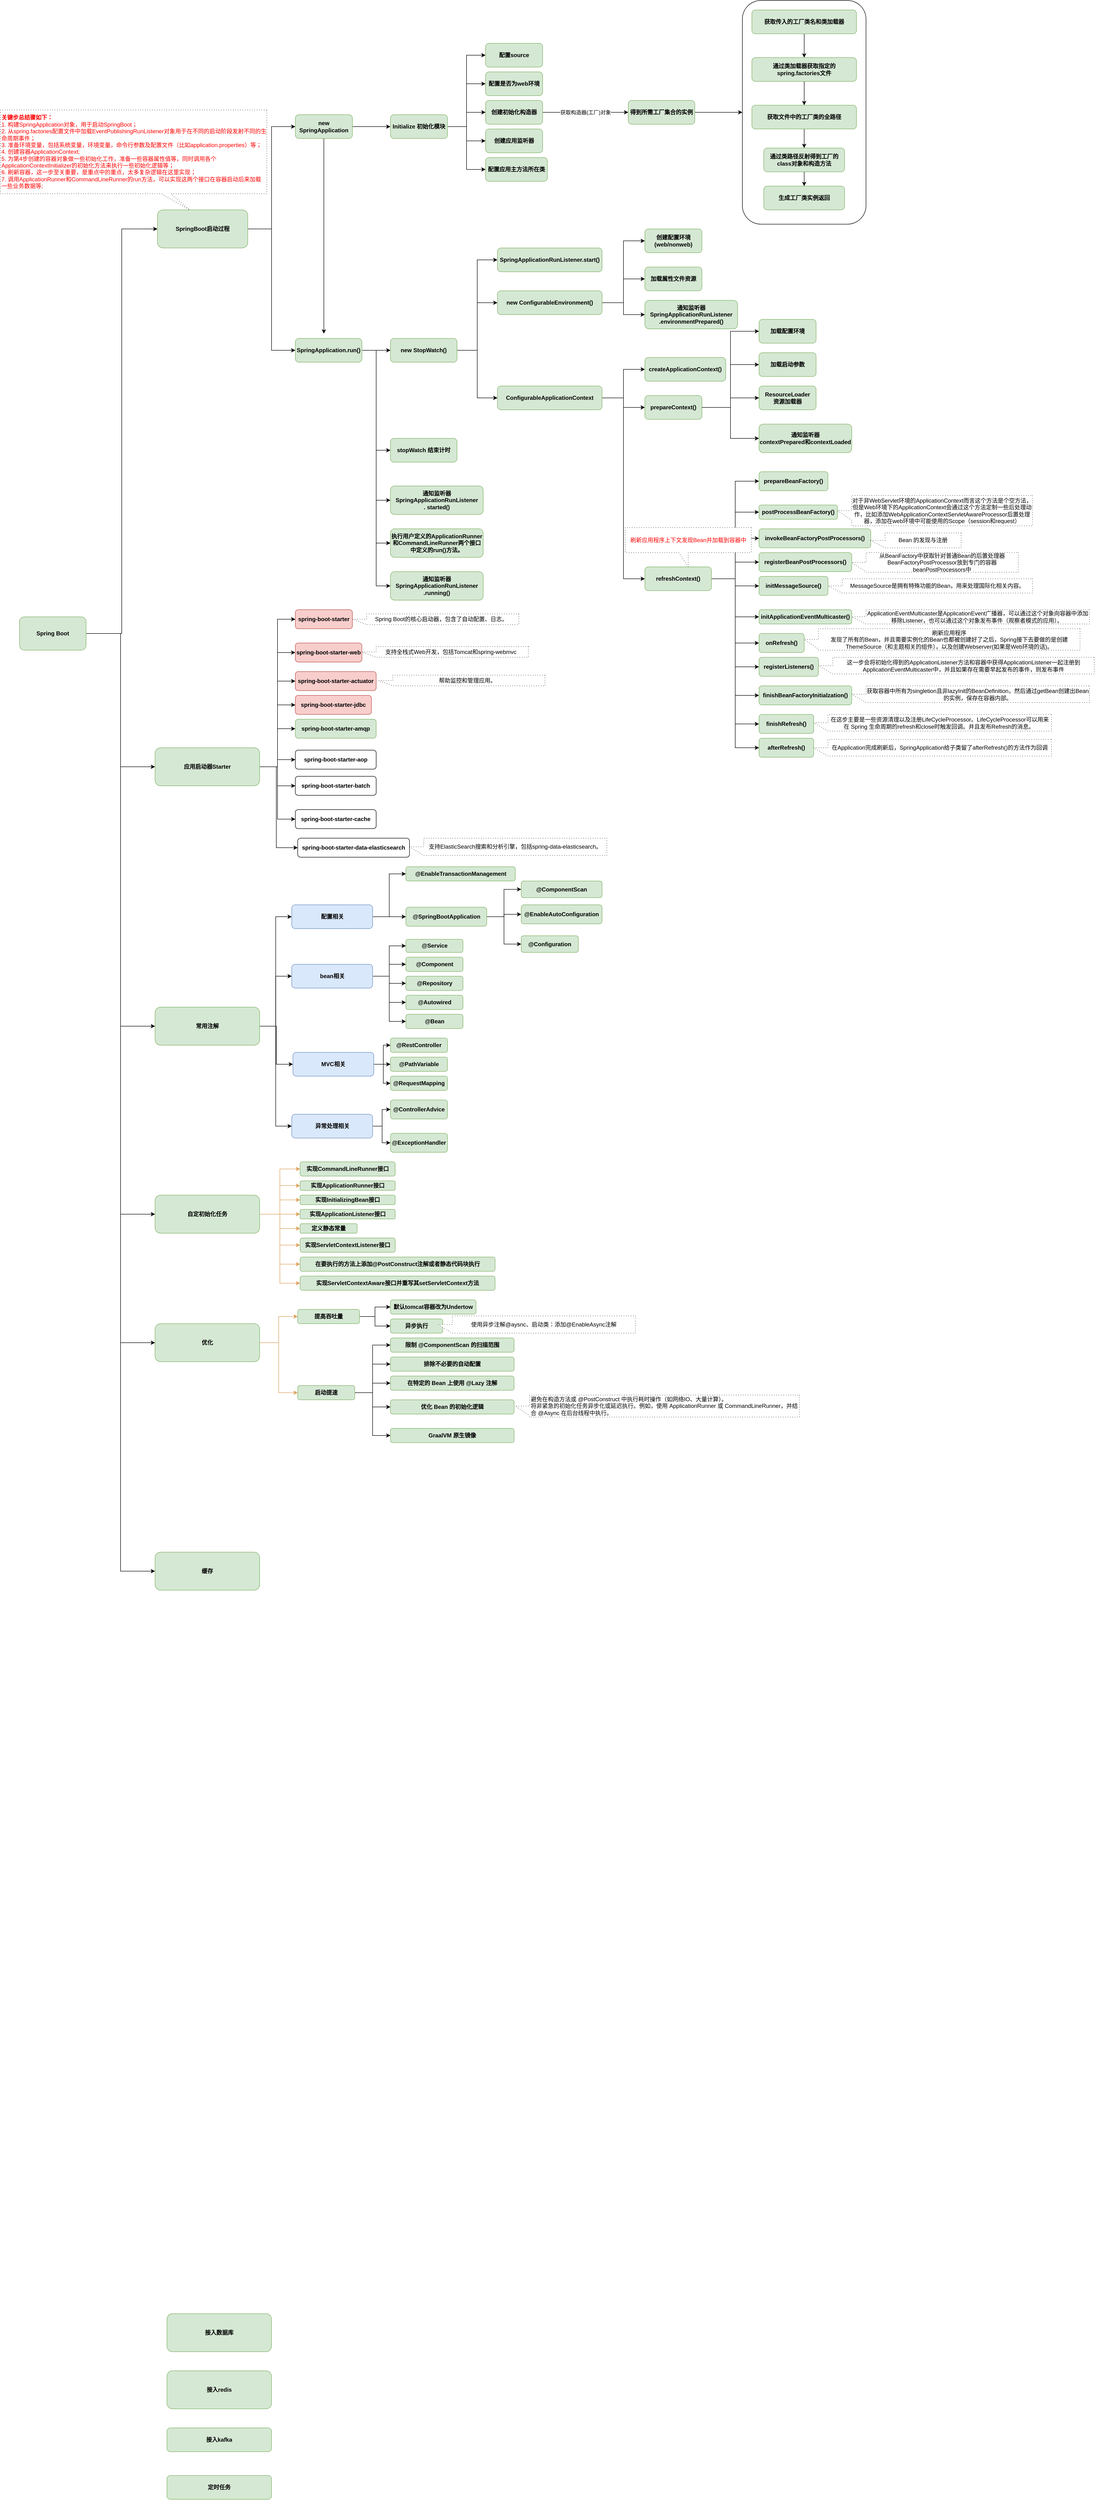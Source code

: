 <mxfile version="28.2.5">
  <diagram name="Page-1" id="QmIrFQa1cvEONQeuqGTy">
    <mxGraphModel dx="2913" dy="2173" grid="1" gridSize="10" guides="1" tooltips="1" connect="1" arrows="1" fold="1" page="1" pageScale="1" pageWidth="850" pageHeight="1100" math="0" shadow="0">
      <root>
        <mxCell id="0" />
        <mxCell id="1" parent="0" />
        <mxCell id="t2AcmH2n_HT6Ft2l21uT-8" style="edgeStyle=orthogonalEdgeStyle;rounded=0;orthogonalLoop=1;jettySize=auto;html=1;entryX=0;entryY=0.5;entryDx=0;entryDy=0;" parent="1" source="t2AcmH2n_HT6Ft2l21uT-1" target="t2AcmH2n_HT6Ft2l21uT-3" edge="1">
          <mxGeometry relative="1" as="geometry">
            <mxPoint x="120" y="480" as="targetPoint" />
          </mxGeometry>
        </mxCell>
        <mxCell id="t2AcmH2n_HT6Ft2l21uT-9" style="edgeStyle=orthogonalEdgeStyle;rounded=0;orthogonalLoop=1;jettySize=auto;html=1;entryX=0;entryY=0.5;entryDx=0;entryDy=0;" parent="1" source="t2AcmH2n_HT6Ft2l21uT-1" target="t2AcmH2n_HT6Ft2l21uT-4" edge="1">
          <mxGeometry relative="1" as="geometry" />
        </mxCell>
        <mxCell id="t2AcmH2n_HT6Ft2l21uT-10" style="edgeStyle=orthogonalEdgeStyle;rounded=0;orthogonalLoop=1;jettySize=auto;html=1;entryX=0;entryY=0.5;entryDx=0;entryDy=0;" parent="1" source="t2AcmH2n_HT6Ft2l21uT-1" target="t2AcmH2n_HT6Ft2l21uT-5" edge="1">
          <mxGeometry relative="1" as="geometry" />
        </mxCell>
        <mxCell id="t2AcmH2n_HT6Ft2l21uT-11" style="edgeStyle=orthogonalEdgeStyle;rounded=0;orthogonalLoop=1;jettySize=auto;html=1;entryX=0;entryY=0.5;entryDx=0;entryDy=0;" parent="1" source="t2AcmH2n_HT6Ft2l21uT-1" target="t2AcmH2n_HT6Ft2l21uT-6" edge="1">
          <mxGeometry relative="1" as="geometry" />
        </mxCell>
        <mxCell id="t2AcmH2n_HT6Ft2l21uT-12" style="edgeStyle=orthogonalEdgeStyle;rounded=0;orthogonalLoop=1;jettySize=auto;html=1;entryX=0;entryY=0.5;entryDx=0;entryDy=0;" parent="1" source="t2AcmH2n_HT6Ft2l21uT-1" target="t2AcmH2n_HT6Ft2l21uT-7" edge="1">
          <mxGeometry relative="1" as="geometry" />
        </mxCell>
        <mxCell id="t2AcmH2n_HT6Ft2l21uT-13" style="edgeStyle=orthogonalEdgeStyle;rounded=0;orthogonalLoop=1;jettySize=auto;html=1;entryX=0;entryY=0.5;entryDx=0;entryDy=0;" parent="1" source="t2AcmH2n_HT6Ft2l21uT-1" target="t2AcmH2n_HT6Ft2l21uT-2" edge="1">
          <mxGeometry relative="1" as="geometry" />
        </mxCell>
        <mxCell id="t2AcmH2n_HT6Ft2l21uT-1" value="Spring Boot" style="rounded=1;whiteSpace=wrap;html=1;fillColor=#d5e8d4;strokeColor=#82b366;fontStyle=1" parent="1" vertex="1">
          <mxGeometry x="-180" y="725" width="140" height="70" as="geometry" />
        </mxCell>
        <mxCell id="dLUWdnywLwALg5VkBR4L-5" style="edgeStyle=orthogonalEdgeStyle;rounded=0;orthogonalLoop=1;jettySize=auto;html=1;entryX=0;entryY=0.5;entryDx=0;entryDy=0;exitX=1;exitY=0.5;exitDx=0;exitDy=0;" parent="1" source="t2AcmH2n_HT6Ft2l21uT-2" target="dLUWdnywLwALg5VkBR4L-1" edge="1">
          <mxGeometry relative="1" as="geometry">
            <mxPoint x="300" y="-240" as="sourcePoint" />
          </mxGeometry>
        </mxCell>
        <mxCell id="dLUWdnywLwALg5VkBR4L-6" style="edgeStyle=orthogonalEdgeStyle;rounded=0;orthogonalLoop=1;jettySize=auto;html=1;entryX=0;entryY=0.5;entryDx=0;entryDy=0;" parent="1" source="t2AcmH2n_HT6Ft2l21uT-2" target="dLUWdnywLwALg5VkBR4L-2" edge="1">
          <mxGeometry relative="1" as="geometry" />
        </mxCell>
        <mxCell id="t2AcmH2n_HT6Ft2l21uT-2" value="SpringBoot启动过程" style="rounded=1;whiteSpace=wrap;html=1;fillColor=#d5e8d4;strokeColor=#82b366;fontStyle=1" parent="1" vertex="1">
          <mxGeometry x="110" y="-130" width="190" height="80" as="geometry" />
        </mxCell>
        <mxCell id="t2AcmH2n_HT6Ft2l21uT-45" style="edgeStyle=orthogonalEdgeStyle;rounded=0;orthogonalLoop=1;jettySize=auto;html=1;entryX=0;entryY=0.5;entryDx=0;entryDy=0;" parent="1" source="t2AcmH2n_HT6Ft2l21uT-3" target="t2AcmH2n_HT6Ft2l21uT-39" edge="1">
          <mxGeometry relative="1" as="geometry" />
        </mxCell>
        <mxCell id="dLUWdnywLwALg5VkBR4L-130" style="edgeStyle=orthogonalEdgeStyle;rounded=0;orthogonalLoop=1;jettySize=auto;html=1;entryX=0;entryY=0.5;entryDx=0;entryDy=0;" parent="1" source="t2AcmH2n_HT6Ft2l21uT-3" target="dLUWdnywLwALg5VkBR4L-129" edge="1">
          <mxGeometry relative="1" as="geometry" />
        </mxCell>
        <mxCell id="dLUWdnywLwALg5VkBR4L-131" style="edgeStyle=orthogonalEdgeStyle;rounded=0;orthogonalLoop=1;jettySize=auto;html=1;entryX=0;entryY=0.5;entryDx=0;entryDy=0;" parent="1" source="t2AcmH2n_HT6Ft2l21uT-3" target="dLUWdnywLwALg5VkBR4L-121" edge="1">
          <mxGeometry relative="1" as="geometry" />
        </mxCell>
        <mxCell id="dLUWdnywLwALg5VkBR4L-132" style="edgeStyle=orthogonalEdgeStyle;rounded=0;orthogonalLoop=1;jettySize=auto;html=1;entryX=0;entryY=0.5;entryDx=0;entryDy=0;" parent="1" source="t2AcmH2n_HT6Ft2l21uT-3" target="dLUWdnywLwALg5VkBR4L-128" edge="1">
          <mxGeometry relative="1" as="geometry" />
        </mxCell>
        <mxCell id="dLUWdnywLwALg5VkBR4L-133" style="edgeStyle=orthogonalEdgeStyle;rounded=0;orthogonalLoop=1;jettySize=auto;html=1;entryX=0;entryY=0.5;entryDx=0;entryDy=0;" parent="1" source="t2AcmH2n_HT6Ft2l21uT-3" target="dLUWdnywLwALg5VkBR4L-122" edge="1">
          <mxGeometry relative="1" as="geometry" />
        </mxCell>
        <mxCell id="dLUWdnywLwALg5VkBR4L-134" style="edgeStyle=orthogonalEdgeStyle;rounded=0;orthogonalLoop=1;jettySize=auto;html=1;entryX=0;entryY=0.5;entryDx=0;entryDy=0;" parent="1" source="t2AcmH2n_HT6Ft2l21uT-3" target="dLUWdnywLwALg5VkBR4L-123" edge="1">
          <mxGeometry relative="1" as="geometry" />
        </mxCell>
        <mxCell id="dLUWdnywLwALg5VkBR4L-135" style="edgeStyle=orthogonalEdgeStyle;rounded=0;orthogonalLoop=1;jettySize=auto;html=1;entryX=0;entryY=0.5;entryDx=0;entryDy=0;" parent="1" source="t2AcmH2n_HT6Ft2l21uT-3" target="dLUWdnywLwALg5VkBR4L-124" edge="1">
          <mxGeometry relative="1" as="geometry" />
        </mxCell>
        <mxCell id="dLUWdnywLwALg5VkBR4L-136" style="edgeStyle=orthogonalEdgeStyle;rounded=0;orthogonalLoop=1;jettySize=auto;html=1;entryX=0;entryY=0.5;entryDx=0;entryDy=0;" parent="1" source="t2AcmH2n_HT6Ft2l21uT-3" target="dLUWdnywLwALg5VkBR4L-125" edge="1">
          <mxGeometry relative="1" as="geometry" />
        </mxCell>
        <mxCell id="dLUWdnywLwALg5VkBR4L-137" style="edgeStyle=orthogonalEdgeStyle;rounded=0;orthogonalLoop=1;jettySize=auto;html=1;entryX=0;entryY=0.5;entryDx=0;entryDy=0;" parent="1" source="t2AcmH2n_HT6Ft2l21uT-3" target="dLUWdnywLwALg5VkBR4L-127" edge="1">
          <mxGeometry relative="1" as="geometry">
            <Array as="points">
              <mxPoint x="360" y="1040" />
              <mxPoint x="360" y="1210" />
            </Array>
          </mxGeometry>
        </mxCell>
        <mxCell id="t2AcmH2n_HT6Ft2l21uT-3" value="应用启动器Starter" style="rounded=1;whiteSpace=wrap;html=1;fillColor=#d5e8d4;strokeColor=#82b366;fontStyle=1" parent="1" vertex="1">
          <mxGeometry x="105" y="1000" width="220" height="80" as="geometry" />
        </mxCell>
        <mxCell id="dLUWdnywLwALg5VkBR4L-164" style="edgeStyle=orthogonalEdgeStyle;rounded=0;orthogonalLoop=1;jettySize=auto;html=1;entryX=0;entryY=0.5;entryDx=0;entryDy=0;" parent="1" source="t2AcmH2n_HT6Ft2l21uT-4" target="dLUWdnywLwALg5VkBR4L-162" edge="1">
          <mxGeometry relative="1" as="geometry" />
        </mxCell>
        <mxCell id="dLUWdnywLwALg5VkBR4L-173" style="edgeStyle=orthogonalEdgeStyle;rounded=0;orthogonalLoop=1;jettySize=auto;html=1;entryX=0;entryY=0.5;entryDx=0;entryDy=0;" parent="1" source="t2AcmH2n_HT6Ft2l21uT-4" target="dLUWdnywLwALg5VkBR4L-171" edge="1">
          <mxGeometry relative="1" as="geometry" />
        </mxCell>
        <mxCell id="dLUWdnywLwALg5VkBR4L-181" style="edgeStyle=orthogonalEdgeStyle;rounded=0;orthogonalLoop=1;jettySize=auto;html=1;entryX=0;entryY=0.5;entryDx=0;entryDy=0;" parent="1" source="t2AcmH2n_HT6Ft2l21uT-4" target="dLUWdnywLwALg5VkBR4L-180" edge="1">
          <mxGeometry relative="1" as="geometry" />
        </mxCell>
        <mxCell id="dLUWdnywLwALg5VkBR4L-188" style="edgeStyle=orthogonalEdgeStyle;rounded=0;orthogonalLoop=1;jettySize=auto;html=1;entryX=0;entryY=0.5;entryDx=0;entryDy=0;" parent="1" source="t2AcmH2n_HT6Ft2l21uT-4" target="dLUWdnywLwALg5VkBR4L-187" edge="1">
          <mxGeometry relative="1" as="geometry" />
        </mxCell>
        <mxCell id="t2AcmH2n_HT6Ft2l21uT-4" value="常用注解" style="rounded=1;whiteSpace=wrap;html=1;fillColor=#d5e8d4;strokeColor=#82b366;fontStyle=1" parent="1" vertex="1">
          <mxGeometry x="105" y="1545" width="220" height="80" as="geometry" />
        </mxCell>
        <mxCell id="nR0HkuhDGCpSzbCuDiu6-17" style="edgeStyle=orthogonalEdgeStyle;rounded=0;orthogonalLoop=1;jettySize=auto;html=1;strokeColor=#DDA15E;fontColor=#FEFAE0;fillColor=#BC6C25;entryX=0;entryY=0.5;entryDx=0;entryDy=0;" parent="1" source="t2AcmH2n_HT6Ft2l21uT-5" target="nR0HkuhDGCpSzbCuDiu6-10" edge="1">
          <mxGeometry relative="1" as="geometry">
            <mxPoint x="370" y="1960" as="targetPoint" />
          </mxGeometry>
        </mxCell>
        <mxCell id="nR0HkuhDGCpSzbCuDiu6-18" style="edgeStyle=orthogonalEdgeStyle;rounded=0;orthogonalLoop=1;jettySize=auto;html=1;entryX=0;entryY=0.5;entryDx=0;entryDy=0;strokeColor=#DDA15E;fontColor=#FEFAE0;fillColor=#BC6C25;" parent="1" source="t2AcmH2n_HT6Ft2l21uT-5" target="nR0HkuhDGCpSzbCuDiu6-11" edge="1">
          <mxGeometry relative="1" as="geometry" />
        </mxCell>
        <mxCell id="nR0HkuhDGCpSzbCuDiu6-19" style="edgeStyle=orthogonalEdgeStyle;rounded=0;orthogonalLoop=1;jettySize=auto;html=1;entryX=0;entryY=0.5;entryDx=0;entryDy=0;strokeColor=#DDA15E;fontColor=#FEFAE0;fillColor=#BC6C25;" parent="1" source="t2AcmH2n_HT6Ft2l21uT-5" target="nR0HkuhDGCpSzbCuDiu6-13" edge="1">
          <mxGeometry relative="1" as="geometry" />
        </mxCell>
        <mxCell id="nR0HkuhDGCpSzbCuDiu6-20" style="edgeStyle=orthogonalEdgeStyle;rounded=0;orthogonalLoop=1;jettySize=auto;html=1;entryX=0;entryY=0.5;entryDx=0;entryDy=0;strokeColor=#DDA15E;fontColor=#FEFAE0;fillColor=#BC6C25;" parent="1" source="t2AcmH2n_HT6Ft2l21uT-5" target="nR0HkuhDGCpSzbCuDiu6-14" edge="1">
          <mxGeometry relative="1" as="geometry" />
        </mxCell>
        <mxCell id="nR0HkuhDGCpSzbCuDiu6-21" style="edgeStyle=orthogonalEdgeStyle;rounded=0;orthogonalLoop=1;jettySize=auto;html=1;entryX=0;entryY=0.5;entryDx=0;entryDy=0;strokeColor=#DDA15E;fontColor=#FEFAE0;fillColor=#BC6C25;" parent="1" source="t2AcmH2n_HT6Ft2l21uT-5" target="nR0HkuhDGCpSzbCuDiu6-15" edge="1">
          <mxGeometry relative="1" as="geometry" />
        </mxCell>
        <mxCell id="nR0HkuhDGCpSzbCuDiu6-22" style="edgeStyle=orthogonalEdgeStyle;rounded=0;orthogonalLoop=1;jettySize=auto;html=1;entryX=0;entryY=0.5;entryDx=0;entryDy=0;strokeColor=#DDA15E;fontColor=#FEFAE0;fillColor=#BC6C25;" parent="1" source="t2AcmH2n_HT6Ft2l21uT-5" target="nR0HkuhDGCpSzbCuDiu6-16" edge="1">
          <mxGeometry relative="1" as="geometry" />
        </mxCell>
        <mxCell id="nR0HkuhDGCpSzbCuDiu6-25" style="edgeStyle=orthogonalEdgeStyle;rounded=0;orthogonalLoop=1;jettySize=auto;html=1;entryX=0;entryY=0.5;entryDx=0;entryDy=0;strokeColor=#DDA15E;fontColor=#FEFAE0;fillColor=#BC6C25;" parent="1" source="t2AcmH2n_HT6Ft2l21uT-5" target="nR0HkuhDGCpSzbCuDiu6-23" edge="1">
          <mxGeometry relative="1" as="geometry" />
        </mxCell>
        <mxCell id="nR0HkuhDGCpSzbCuDiu6-26" style="edgeStyle=orthogonalEdgeStyle;rounded=0;orthogonalLoop=1;jettySize=auto;html=1;entryX=0;entryY=0.5;entryDx=0;entryDy=0;strokeColor=#DDA15E;fontColor=#FEFAE0;fillColor=#BC6C25;" parent="1" source="t2AcmH2n_HT6Ft2l21uT-5" target="nR0HkuhDGCpSzbCuDiu6-24" edge="1">
          <mxGeometry relative="1" as="geometry" />
        </mxCell>
        <mxCell id="t2AcmH2n_HT6Ft2l21uT-5" value="自定初始化任务" style="rounded=1;whiteSpace=wrap;html=1;fillColor=#d5e8d4;strokeColor=#82b366;fontStyle=1" parent="1" vertex="1">
          <mxGeometry x="105" y="1940" width="220" height="80" as="geometry" />
        </mxCell>
        <mxCell id="nR0HkuhDGCpSzbCuDiu6-35" style="edgeStyle=orthogonalEdgeStyle;rounded=0;orthogonalLoop=1;jettySize=auto;html=1;entryX=0;entryY=0.5;entryDx=0;entryDy=0;strokeColor=#DDA15E;fontColor=#FEFAE0;fillColor=#BC6C25;" parent="1" source="t2AcmH2n_HT6Ft2l21uT-6" target="nR0HkuhDGCpSzbCuDiu6-27" edge="1">
          <mxGeometry relative="1" as="geometry" />
        </mxCell>
        <mxCell id="nR0HkuhDGCpSzbCuDiu6-36" style="edgeStyle=orthogonalEdgeStyle;rounded=0;orthogonalLoop=1;jettySize=auto;html=1;entryX=0;entryY=0.5;entryDx=0;entryDy=0;strokeColor=#DDA15E;fontColor=#FEFAE0;fillColor=#BC6C25;" parent="1" source="t2AcmH2n_HT6Ft2l21uT-6" target="nR0HkuhDGCpSzbCuDiu6-28" edge="1">
          <mxGeometry relative="1" as="geometry" />
        </mxCell>
        <mxCell id="t2AcmH2n_HT6Ft2l21uT-6" value="优化" style="rounded=1;whiteSpace=wrap;html=1;fillColor=#d5e8d4;strokeColor=#82b366;fontStyle=1" parent="1" vertex="1">
          <mxGeometry x="105" y="2210" width="220" height="80" as="geometry" />
        </mxCell>
        <mxCell id="t2AcmH2n_HT6Ft2l21uT-7" value="缓存" style="rounded=1;whiteSpace=wrap;html=1;fillColor=#d5e8d4;strokeColor=#82b366;fontStyle=1" parent="1" vertex="1">
          <mxGeometry x="105" y="2690" width="220" height="80" as="geometry" />
        </mxCell>
        <mxCell id="t2AcmH2n_HT6Ft2l21uT-39" value="spring-boot-starter" style="rounded=1;whiteSpace=wrap;html=1;fillColor=#f8cecc;strokeColor=#b85450;fontStyle=1" parent="1" vertex="1">
          <mxGeometry x="400" y="710" width="120" height="40" as="geometry" />
        </mxCell>
        <mxCell id="rXUWPWZFfcHT6W9mrPYL-116" value="@Configuration" style="rounded=1;whiteSpace=wrap;html=1;fillColor=#d5e8d4;strokeColor=#82b366;fontStyle=1" parent="1" vertex="1">
          <mxGeometry x="875" y="1395" width="120" height="35" as="geometry" />
        </mxCell>
        <mxCell id="dLUWdnywLwALg5VkBR4L-152" style="edgeStyle=orthogonalEdgeStyle;rounded=0;orthogonalLoop=1;jettySize=auto;html=1;entryX=0;entryY=0.5;entryDx=0;entryDy=0;" parent="1" source="rXUWPWZFfcHT6W9mrPYL-132" target="dLUWdnywLwALg5VkBR4L-143" edge="1">
          <mxGeometry relative="1" as="geometry" />
        </mxCell>
        <mxCell id="dLUWdnywLwALg5VkBR4L-153" style="edgeStyle=orthogonalEdgeStyle;rounded=0;orthogonalLoop=1;jettySize=auto;html=1;entryX=0;entryY=0.5;entryDx=0;entryDy=0;" parent="1" source="rXUWPWZFfcHT6W9mrPYL-132" target="dLUWdnywLwALg5VkBR4L-145" edge="1">
          <mxGeometry relative="1" as="geometry" />
        </mxCell>
        <mxCell id="dLUWdnywLwALg5VkBR4L-154" style="edgeStyle=orthogonalEdgeStyle;rounded=0;orthogonalLoop=1;jettySize=auto;html=1;entryX=0;entryY=0.5;entryDx=0;entryDy=0;" parent="1" source="rXUWPWZFfcHT6W9mrPYL-132" target="rXUWPWZFfcHT6W9mrPYL-116" edge="1">
          <mxGeometry relative="1" as="geometry" />
        </mxCell>
        <mxCell id="rXUWPWZFfcHT6W9mrPYL-132" value="@SpringBootApplication" style="rounded=1;whiteSpace=wrap;html=1;fillColor=#d5e8d4;strokeColor=#82b366;fontStyle=1" parent="1" vertex="1">
          <mxGeometry x="632.5" y="1335" width="170" height="40" as="geometry" />
        </mxCell>
        <mxCell id="nR0HkuhDGCpSzbCuDiu6-10" value="实现CommandLineRunner接口" style="rounded=1;whiteSpace=wrap;html=1;fillColor=#d5e8d4;strokeColor=#82b366;fontStyle=1" parent="1" vertex="1">
          <mxGeometry x="410" y="1870" width="200" height="30" as="geometry" />
        </mxCell>
        <mxCell id="nR0HkuhDGCpSzbCuDiu6-11" value="实现ApplicationRunner接口" style="rounded=1;whiteSpace=wrap;html=1;fillColor=#d5e8d4;strokeColor=#82b366;fontStyle=1" parent="1" vertex="1">
          <mxGeometry x="410" y="1910" width="200" height="20" as="geometry" />
        </mxCell>
        <mxCell id="nR0HkuhDGCpSzbCuDiu6-13" value="实现InitializingBean接口" style="rounded=1;whiteSpace=wrap;html=1;fillColor=#d5e8d4;strokeColor=#82b366;fontStyle=1" parent="1" vertex="1">
          <mxGeometry x="410" y="1940" width="200" height="20" as="geometry" />
        </mxCell>
        <mxCell id="nR0HkuhDGCpSzbCuDiu6-14" value="实现ApplicationListener接口" style="rounded=1;whiteSpace=wrap;html=1;fillColor=#d5e8d4;strokeColor=#82b366;fontStyle=1" parent="1" vertex="1">
          <mxGeometry x="410" y="1970" width="200" height="20" as="geometry" />
        </mxCell>
        <mxCell id="nR0HkuhDGCpSzbCuDiu6-15" value="定义静态常量" style="rounded=1;whiteSpace=wrap;html=1;fillColor=#d5e8d4;strokeColor=#82b366;fontStyle=1" parent="1" vertex="1">
          <mxGeometry x="410" y="2000" width="120" height="20" as="geometry" />
        </mxCell>
        <mxCell id="nR0HkuhDGCpSzbCuDiu6-16" value="实现ServletContextListener接口" style="rounded=1;whiteSpace=wrap;html=1;fillColor=#d5e8d4;strokeColor=#82b366;fontStyle=1" parent="1" vertex="1">
          <mxGeometry x="410" y="2030" width="200" height="30" as="geometry" />
        </mxCell>
        <mxCell id="nR0HkuhDGCpSzbCuDiu6-23" value="在要执行的方法上添加@PostConstruct注解或者静态代码块执行" style="rounded=1;whiteSpace=wrap;html=1;fillColor=#d5e8d4;strokeColor=#82b366;fontStyle=1" parent="1" vertex="1">
          <mxGeometry x="410" y="2070" width="410" height="30" as="geometry" />
        </mxCell>
        <mxCell id="nR0HkuhDGCpSzbCuDiu6-24" value="实现ServletContextAware接口并重写其setServletContext方法" style="rounded=1;whiteSpace=wrap;html=1;fillColor=#d5e8d4;strokeColor=#82b366;fontStyle=1" parent="1" vertex="1">
          <mxGeometry x="410" y="2110" width="410" height="30" as="geometry" />
        </mxCell>
        <mxCell id="dLUWdnywLwALg5VkBR4L-196" style="edgeStyle=orthogonalEdgeStyle;rounded=0;orthogonalLoop=1;jettySize=auto;html=1;entryX=0;entryY=0.5;entryDx=0;entryDy=0;" parent="1" source="nR0HkuhDGCpSzbCuDiu6-27" target="dLUWdnywLwALg5VkBR4L-193" edge="1">
          <mxGeometry relative="1" as="geometry" />
        </mxCell>
        <mxCell id="dLUWdnywLwALg5VkBR4L-197" style="edgeStyle=orthogonalEdgeStyle;rounded=0;orthogonalLoop=1;jettySize=auto;html=1;entryX=0;entryY=0.5;entryDx=0;entryDy=0;" parent="1" source="nR0HkuhDGCpSzbCuDiu6-27" target="dLUWdnywLwALg5VkBR4L-194" edge="1">
          <mxGeometry relative="1" as="geometry" />
        </mxCell>
        <mxCell id="nR0HkuhDGCpSzbCuDiu6-27" value="提高吞吐量" style="rounded=1;whiteSpace=wrap;html=1;fillColor=#d5e8d4;strokeColor=#82b366;fontStyle=1" parent="1" vertex="1">
          <mxGeometry x="405" y="2180" width="130" height="30" as="geometry" />
        </mxCell>
        <mxCell id="dLUWdnywLwALg5VkBR4L-204" style="edgeStyle=orthogonalEdgeStyle;rounded=0;orthogonalLoop=1;jettySize=auto;html=1;entryX=0;entryY=0.5;entryDx=0;entryDy=0;" parent="1" source="nR0HkuhDGCpSzbCuDiu6-28" target="dLUWdnywLwALg5VkBR4L-198" edge="1">
          <mxGeometry relative="1" as="geometry" />
        </mxCell>
        <mxCell id="dLUWdnywLwALg5VkBR4L-205" style="edgeStyle=orthogonalEdgeStyle;rounded=0;orthogonalLoop=1;jettySize=auto;html=1;entryX=0;entryY=0.5;entryDx=0;entryDy=0;" parent="1" source="nR0HkuhDGCpSzbCuDiu6-28" target="dLUWdnywLwALg5VkBR4L-199" edge="1">
          <mxGeometry relative="1" as="geometry" />
        </mxCell>
        <mxCell id="dLUWdnywLwALg5VkBR4L-206" style="edgeStyle=orthogonalEdgeStyle;rounded=0;orthogonalLoop=1;jettySize=auto;html=1;entryX=0;entryY=0.5;entryDx=0;entryDy=0;" parent="1" source="nR0HkuhDGCpSzbCuDiu6-28" target="dLUWdnywLwALg5VkBR4L-200" edge="1">
          <mxGeometry relative="1" as="geometry" />
        </mxCell>
        <mxCell id="dLUWdnywLwALg5VkBR4L-207" style="edgeStyle=orthogonalEdgeStyle;rounded=0;orthogonalLoop=1;jettySize=auto;html=1;entryX=0;entryY=0.5;entryDx=0;entryDy=0;" parent="1" source="nR0HkuhDGCpSzbCuDiu6-28" target="dLUWdnywLwALg5VkBR4L-201" edge="1">
          <mxGeometry relative="1" as="geometry" />
        </mxCell>
        <mxCell id="dLUWdnywLwALg5VkBR4L-208" style="edgeStyle=orthogonalEdgeStyle;rounded=0;orthogonalLoop=1;jettySize=auto;html=1;entryX=0;entryY=0.5;entryDx=0;entryDy=0;" parent="1" source="nR0HkuhDGCpSzbCuDiu6-28" target="dLUWdnywLwALg5VkBR4L-203" edge="1">
          <mxGeometry relative="1" as="geometry" />
        </mxCell>
        <mxCell id="nR0HkuhDGCpSzbCuDiu6-28" value="启动提速" style="rounded=1;whiteSpace=wrap;html=1;fillColor=#d5e8d4;strokeColor=#82b366;fontStyle=1" parent="1" vertex="1">
          <mxGeometry x="405" y="2340" width="120" height="30" as="geometry" />
        </mxCell>
        <mxCell id="IRFKdp7hWe3fMcDG9N0o-1" value="接入数据库" style="rounded=1;whiteSpace=wrap;html=1;fillColor=#d5e8d4;strokeColor=#82b366;fontStyle=1" parent="1" vertex="1">
          <mxGeometry x="130" y="4290" width="220" height="80" as="geometry" />
        </mxCell>
        <mxCell id="IRFKdp7hWe3fMcDG9N0o-2" value="接入redis" style="rounded=1;whiteSpace=wrap;html=1;fillColor=#d5e8d4;strokeColor=#82b366;fontStyle=1" parent="1" vertex="1">
          <mxGeometry x="130" y="4410" width="220" height="80" as="geometry" />
        </mxCell>
        <mxCell id="IRFKdp7hWe3fMcDG9N0o-3" value="接入kafka" style="rounded=1;whiteSpace=wrap;html=1;fillColor=#d5e8d4;strokeColor=#82b366;fontStyle=1" parent="1" vertex="1">
          <mxGeometry x="130" y="4530" width="220" height="50" as="geometry" />
        </mxCell>
        <mxCell id="IRFKdp7hWe3fMcDG9N0o-4" value="定时任务" style="rounded=1;whiteSpace=wrap;html=1;fillColor=#d5e8d4;strokeColor=#82b366;fontStyle=1" parent="1" vertex="1">
          <mxGeometry x="130" y="4630" width="220" height="50" as="geometry" />
        </mxCell>
        <mxCell id="dLUWdnywLwALg5VkBR4L-10" style="rounded=0;orthogonalLoop=1;jettySize=auto;html=1;" parent="1" source="dLUWdnywLwALg5VkBR4L-1" edge="1">
          <mxGeometry relative="1" as="geometry">
            <mxPoint x="460" y="130" as="targetPoint" />
          </mxGeometry>
        </mxCell>
        <mxCell id="dLUWdnywLwALg5VkBR4L-11" style="edgeStyle=orthogonalEdgeStyle;rounded=0;orthogonalLoop=1;jettySize=auto;html=1;entryX=0;entryY=0.5;entryDx=0;entryDy=0;" parent="1" source="dLUWdnywLwALg5VkBR4L-1" target="dLUWdnywLwALg5VkBR4L-7" edge="1">
          <mxGeometry relative="1" as="geometry" />
        </mxCell>
        <mxCell id="dLUWdnywLwALg5VkBR4L-1" value="new SpringApplication" style="rounded=1;whiteSpace=wrap;html=1;fillColor=#d5e8d4;strokeColor=#82b366;fontStyle=1" parent="1" vertex="1">
          <mxGeometry x="400" y="-330" width="120" height="50" as="geometry" />
        </mxCell>
        <mxCell id="dLUWdnywLwALg5VkBR4L-37" style="edgeStyle=orthogonalEdgeStyle;rounded=0;orthogonalLoop=1;jettySize=auto;html=1;entryX=0;entryY=0.5;entryDx=0;entryDy=0;" parent="1" source="dLUWdnywLwALg5VkBR4L-2" target="dLUWdnywLwALg5VkBR4L-36" edge="1">
          <mxGeometry relative="1" as="geometry" />
        </mxCell>
        <mxCell id="dLUWdnywLwALg5VkBR4L-102" style="edgeStyle=orthogonalEdgeStyle;rounded=0;orthogonalLoop=1;jettySize=auto;html=1;entryX=0;entryY=0.5;entryDx=0;entryDy=0;" parent="1" source="dLUWdnywLwALg5VkBR4L-2" target="dLUWdnywLwALg5VkBR4L-101" edge="1">
          <mxGeometry relative="1" as="geometry" />
        </mxCell>
        <mxCell id="dLUWdnywLwALg5VkBR4L-105" style="edgeStyle=orthogonalEdgeStyle;rounded=0;orthogonalLoop=1;jettySize=auto;html=1;entryX=0;entryY=0.5;entryDx=0;entryDy=0;" parent="1" source="dLUWdnywLwALg5VkBR4L-2" target="dLUWdnywLwALg5VkBR4L-103" edge="1">
          <mxGeometry relative="1" as="geometry" />
        </mxCell>
        <mxCell id="dLUWdnywLwALg5VkBR4L-109" style="edgeStyle=orthogonalEdgeStyle;rounded=0;orthogonalLoop=1;jettySize=auto;html=1;entryX=0;entryY=0.5;entryDx=0;entryDy=0;" parent="1" source="dLUWdnywLwALg5VkBR4L-2" target="dLUWdnywLwALg5VkBR4L-106" edge="1">
          <mxGeometry relative="1" as="geometry" />
        </mxCell>
        <mxCell id="dLUWdnywLwALg5VkBR4L-110" style="edgeStyle=orthogonalEdgeStyle;rounded=0;orthogonalLoop=1;jettySize=auto;html=1;entryX=0;entryY=0.5;entryDx=0;entryDy=0;" parent="1" source="dLUWdnywLwALg5VkBR4L-2" target="dLUWdnywLwALg5VkBR4L-108" edge="1">
          <mxGeometry relative="1" as="geometry" />
        </mxCell>
        <mxCell id="dLUWdnywLwALg5VkBR4L-2" value="SpringApplication.run()" style="rounded=1;whiteSpace=wrap;html=1;fillColor=#d5e8d4;strokeColor=#82b366;fontStyle=1" parent="1" vertex="1">
          <mxGeometry x="400" y="140" width="140" height="50" as="geometry" />
        </mxCell>
        <mxCell id="dLUWdnywLwALg5VkBR4L-17" style="edgeStyle=orthogonalEdgeStyle;rounded=0;orthogonalLoop=1;jettySize=auto;html=1;entryX=0;entryY=0.5;entryDx=0;entryDy=0;" parent="1" source="dLUWdnywLwALg5VkBR4L-7" target="dLUWdnywLwALg5VkBR4L-12" edge="1">
          <mxGeometry relative="1" as="geometry" />
        </mxCell>
        <mxCell id="dLUWdnywLwALg5VkBR4L-18" style="edgeStyle=orthogonalEdgeStyle;rounded=0;orthogonalLoop=1;jettySize=auto;html=1;entryX=0;entryY=0.5;entryDx=0;entryDy=0;" parent="1" source="dLUWdnywLwALg5VkBR4L-7" target="dLUWdnywLwALg5VkBR4L-13" edge="1">
          <mxGeometry relative="1" as="geometry" />
        </mxCell>
        <mxCell id="dLUWdnywLwALg5VkBR4L-19" style="edgeStyle=orthogonalEdgeStyle;rounded=0;orthogonalLoop=1;jettySize=auto;html=1;entryX=0;entryY=0.5;entryDx=0;entryDy=0;" parent="1" source="dLUWdnywLwALg5VkBR4L-7" target="dLUWdnywLwALg5VkBR4L-14" edge="1">
          <mxGeometry relative="1" as="geometry" />
        </mxCell>
        <mxCell id="dLUWdnywLwALg5VkBR4L-20" style="edgeStyle=orthogonalEdgeStyle;rounded=0;orthogonalLoop=1;jettySize=auto;html=1;entryX=0;entryY=0.5;entryDx=0;entryDy=0;" parent="1" source="dLUWdnywLwALg5VkBR4L-7" target="dLUWdnywLwALg5VkBR4L-15" edge="1">
          <mxGeometry relative="1" as="geometry" />
        </mxCell>
        <mxCell id="dLUWdnywLwALg5VkBR4L-21" style="edgeStyle=orthogonalEdgeStyle;rounded=0;orthogonalLoop=1;jettySize=auto;html=1;entryX=0;entryY=0.5;entryDx=0;entryDy=0;" parent="1" source="dLUWdnywLwALg5VkBR4L-7" target="dLUWdnywLwALg5VkBR4L-16" edge="1">
          <mxGeometry relative="1" as="geometry" />
        </mxCell>
        <mxCell id="dLUWdnywLwALg5VkBR4L-7" value="Initialize 初始化模块" style="rounded=1;whiteSpace=wrap;html=1;fillColor=#d5e8d4;strokeColor=#82b366;fontStyle=1" parent="1" vertex="1">
          <mxGeometry x="600" y="-330" width="120" height="50" as="geometry" />
        </mxCell>
        <mxCell id="dLUWdnywLwALg5VkBR4L-12" value="配置source" style="rounded=1;whiteSpace=wrap;html=1;fillColor=#d5e8d4;strokeColor=#82b366;fontStyle=1" parent="1" vertex="1">
          <mxGeometry x="800" y="-480" width="120" height="50" as="geometry" />
        </mxCell>
        <mxCell id="dLUWdnywLwALg5VkBR4L-13" value="配置是否为web环境" style="rounded=1;whiteSpace=wrap;html=1;fillColor=#d5e8d4;strokeColor=#82b366;fontStyle=1" parent="1" vertex="1">
          <mxGeometry x="800" y="-420" width="120" height="50" as="geometry" />
        </mxCell>
        <mxCell id="dLUWdnywLwALg5VkBR4L-23" value="获取构造器(工厂)对象" style="rounded=0;orthogonalLoop=1;jettySize=auto;html=1;entryX=0;entryY=0.5;entryDx=0;entryDy=0;exitX=1;exitY=0.5;exitDx=0;exitDy=0;" parent="1" source="dLUWdnywLwALg5VkBR4L-14" target="dLUWdnywLwALg5VkBR4L-22" edge="1">
          <mxGeometry relative="1" as="geometry">
            <mxPoint x="920" y="-330" as="sourcePoint" />
            <mxPoint x="1070" y="-640" as="targetPoint" />
            <mxPoint as="offset" />
          </mxGeometry>
        </mxCell>
        <mxCell id="dLUWdnywLwALg5VkBR4L-14" value="创建初始化构造器" style="rounded=1;whiteSpace=wrap;html=1;fillColor=#d5e8d4;strokeColor=#82b366;fontStyle=1" parent="1" vertex="1">
          <mxGeometry x="800" y="-360" width="120" height="50" as="geometry" />
        </mxCell>
        <mxCell id="dLUWdnywLwALg5VkBR4L-15" value="创建应用监听器" style="rounded=1;whiteSpace=wrap;html=1;fillColor=#d5e8d4;strokeColor=#82b366;fontStyle=1" parent="1" vertex="1">
          <mxGeometry x="800" y="-300" width="120" height="50" as="geometry" />
        </mxCell>
        <mxCell id="dLUWdnywLwALg5VkBR4L-16" value="配置应用主方法所在类" style="rounded=1;whiteSpace=wrap;html=1;fillColor=#d5e8d4;strokeColor=#82b366;fontStyle=1" parent="1" vertex="1">
          <mxGeometry x="800" y="-240" width="130" height="50" as="geometry" />
        </mxCell>
        <mxCell id="dLUWdnywLwALg5VkBR4L-35" style="edgeStyle=orthogonalEdgeStyle;rounded=0;orthogonalLoop=1;jettySize=auto;html=1;entryX=0;entryY=0.5;entryDx=0;entryDy=0;exitX=1;exitY=0.5;exitDx=0;exitDy=0;" parent="1" source="dLUWdnywLwALg5VkBR4L-22" target="dLUWdnywLwALg5VkBR4L-34" edge="1">
          <mxGeometry relative="1" as="geometry">
            <mxPoint x="1250" y="-325" as="sourcePoint" />
          </mxGeometry>
        </mxCell>
        <mxCell id="dLUWdnywLwALg5VkBR4L-22" value="得到所需工厂集合的实例" style="rounded=1;whiteSpace=wrap;html=1;fillColor=#d5e8d4;strokeColor=#82b366;fontStyle=1" parent="1" vertex="1">
          <mxGeometry x="1100" y="-360" width="140" height="50" as="geometry" />
        </mxCell>
        <mxCell id="dLUWdnywLwALg5VkBR4L-27" style="edgeStyle=orthogonalEdgeStyle;rounded=0;orthogonalLoop=1;jettySize=auto;html=1;entryX=0.5;entryY=0;entryDx=0;entryDy=0;" parent="1" source="dLUWdnywLwALg5VkBR4L-24" target="dLUWdnywLwALg5VkBR4L-26" edge="1">
          <mxGeometry relative="1" as="geometry" />
        </mxCell>
        <mxCell id="dLUWdnywLwALg5VkBR4L-24" value="获取传入的工厂类名和类加载器" style="rounded=1;whiteSpace=wrap;html=1;fillColor=#d5e8d4;strokeColor=#82b366;fontStyle=1" parent="1" vertex="1">
          <mxGeometry x="1360" y="-550" width="220" height="50" as="geometry" />
        </mxCell>
        <mxCell id="dLUWdnywLwALg5VkBR4L-30" style="edgeStyle=orthogonalEdgeStyle;rounded=0;orthogonalLoop=1;jettySize=auto;html=1;entryX=0.5;entryY=0;entryDx=0;entryDy=0;" parent="1" source="dLUWdnywLwALg5VkBR4L-26" target="dLUWdnywLwALg5VkBR4L-28" edge="1">
          <mxGeometry relative="1" as="geometry" />
        </mxCell>
        <mxCell id="dLUWdnywLwALg5VkBR4L-26" value="通过类加载器获取指定的spring.factories文件" style="rounded=1;whiteSpace=wrap;html=1;fillColor=#d5e8d4;strokeColor=#82b366;fontStyle=1" parent="1" vertex="1">
          <mxGeometry x="1360" y="-450" width="220" height="50" as="geometry" />
        </mxCell>
        <mxCell id="dLUWdnywLwALg5VkBR4L-31" style="edgeStyle=orthogonalEdgeStyle;rounded=0;orthogonalLoop=1;jettySize=auto;html=1;entryX=0.5;entryY=0;entryDx=0;entryDy=0;" parent="1" source="dLUWdnywLwALg5VkBR4L-28" target="dLUWdnywLwALg5VkBR4L-29" edge="1">
          <mxGeometry relative="1" as="geometry" />
        </mxCell>
        <mxCell id="dLUWdnywLwALg5VkBR4L-28" value="获取文件中的工厂类的全路径" style="rounded=1;whiteSpace=wrap;html=1;fillColor=#d5e8d4;strokeColor=#82b366;fontStyle=1" parent="1" vertex="1">
          <mxGeometry x="1360" y="-350" width="220" height="50" as="geometry" />
        </mxCell>
        <mxCell id="dLUWdnywLwALg5VkBR4L-34" value="" style="rounded=1;whiteSpace=wrap;html=1;fillColor=none;" parent="1" vertex="1">
          <mxGeometry x="1340" y="-570" width="260" height="470" as="geometry" />
        </mxCell>
        <mxCell id="dLUWdnywLwALg5VkBR4L-33" style="edgeStyle=orthogonalEdgeStyle;rounded=0;orthogonalLoop=1;jettySize=auto;html=1;entryX=0.5;entryY=0;entryDx=0;entryDy=0;" parent="1" source="dLUWdnywLwALg5VkBR4L-29" target="dLUWdnywLwALg5VkBR4L-32" edge="1">
          <mxGeometry relative="1" as="geometry" />
        </mxCell>
        <mxCell id="dLUWdnywLwALg5VkBR4L-29" value="通过类路径反射得到工厂的class对象和构造方法" style="rounded=1;whiteSpace=wrap;html=1;fillColor=#d5e8d4;strokeColor=#82b366;fontStyle=1" parent="1" vertex="1">
          <mxGeometry x="1385" y="-260" width="170" height="50" as="geometry" />
        </mxCell>
        <mxCell id="dLUWdnywLwALg5VkBR4L-32" value="生成工厂类实例返回" style="rounded=1;whiteSpace=wrap;html=1;fillColor=#d5e8d4;strokeColor=#82b366;fontStyle=1" parent="1" vertex="1">
          <mxGeometry x="1385" y="-180" width="170" height="50" as="geometry" />
        </mxCell>
        <mxCell id="dLUWdnywLwALg5VkBR4L-55" style="edgeStyle=orthogonalEdgeStyle;rounded=0;orthogonalLoop=1;jettySize=auto;html=1;entryX=0;entryY=0.5;entryDx=0;entryDy=0;" parent="1" source="dLUWdnywLwALg5VkBR4L-36" target="dLUWdnywLwALg5VkBR4L-39" edge="1">
          <mxGeometry relative="1" as="geometry" />
        </mxCell>
        <mxCell id="dLUWdnywLwALg5VkBR4L-56" style="edgeStyle=orthogonalEdgeStyle;rounded=0;orthogonalLoop=1;jettySize=auto;html=1;entryX=0;entryY=0.5;entryDx=0;entryDy=0;" parent="1" source="dLUWdnywLwALg5VkBR4L-36" target="dLUWdnywLwALg5VkBR4L-42" edge="1">
          <mxGeometry relative="1" as="geometry" />
        </mxCell>
        <mxCell id="dLUWdnywLwALg5VkBR4L-57" style="edgeStyle=orthogonalEdgeStyle;rounded=0;orthogonalLoop=1;jettySize=auto;html=1;entryX=0;entryY=0.5;entryDx=0;entryDy=0;" parent="1" source="dLUWdnywLwALg5VkBR4L-36" target="dLUWdnywLwALg5VkBR4L-54" edge="1">
          <mxGeometry relative="1" as="geometry" />
        </mxCell>
        <mxCell id="dLUWdnywLwALg5VkBR4L-36" value="new StopWatch()" style="rounded=1;whiteSpace=wrap;html=1;fillColor=#d5e8d4;strokeColor=#82b366;fontStyle=1" parent="1" vertex="1">
          <mxGeometry x="600" y="140" width="140" height="50" as="geometry" />
        </mxCell>
        <mxCell id="dLUWdnywLwALg5VkBR4L-39" value="SpringApplicationRunListener.start()" style="rounded=1;whiteSpace=wrap;html=1;fillColor=#d5e8d4;strokeColor=#82b366;fontStyle=1" parent="1" vertex="1">
          <mxGeometry x="825" y="-50" width="220" height="50" as="geometry" />
        </mxCell>
        <mxCell id="dLUWdnywLwALg5VkBR4L-50" style="edgeStyle=orthogonalEdgeStyle;rounded=0;orthogonalLoop=1;jettySize=auto;html=1;entryX=0;entryY=0.5;entryDx=0;entryDy=0;" parent="1" source="dLUWdnywLwALg5VkBR4L-42" target="dLUWdnywLwALg5VkBR4L-43" edge="1">
          <mxGeometry relative="1" as="geometry" />
        </mxCell>
        <mxCell id="dLUWdnywLwALg5VkBR4L-51" style="edgeStyle=orthogonalEdgeStyle;rounded=0;orthogonalLoop=1;jettySize=auto;html=1;entryX=0;entryY=0.5;entryDx=0;entryDy=0;" parent="1" source="dLUWdnywLwALg5VkBR4L-42" target="dLUWdnywLwALg5VkBR4L-44" edge="1">
          <mxGeometry relative="1" as="geometry" />
        </mxCell>
        <mxCell id="dLUWdnywLwALg5VkBR4L-52" style="edgeStyle=orthogonalEdgeStyle;rounded=0;orthogonalLoop=1;jettySize=auto;html=1;" parent="1" source="dLUWdnywLwALg5VkBR4L-42" target="dLUWdnywLwALg5VkBR4L-45" edge="1">
          <mxGeometry relative="1" as="geometry" />
        </mxCell>
        <mxCell id="dLUWdnywLwALg5VkBR4L-42" value="new ConfigurableEnvironment()" style="rounded=1;whiteSpace=wrap;html=1;fillColor=#d5e8d4;strokeColor=#82b366;fontStyle=1" parent="1" vertex="1">
          <mxGeometry x="825" y="40" width="220" height="50" as="geometry" />
        </mxCell>
        <mxCell id="dLUWdnywLwALg5VkBR4L-43" value="创建配置环境&lt;div&gt;(web/nonweb)&lt;/div&gt;" style="rounded=1;whiteSpace=wrap;html=1;fillColor=#d5e8d4;strokeColor=#82b366;fontStyle=1" parent="1" vertex="1">
          <mxGeometry x="1135" y="-90" width="120" height="50" as="geometry" />
        </mxCell>
        <mxCell id="dLUWdnywLwALg5VkBR4L-44" value="加载属性文件资源" style="rounded=1;whiteSpace=wrap;html=1;fillColor=#d5e8d4;strokeColor=#82b366;fontStyle=1" parent="1" vertex="1">
          <mxGeometry x="1135" y="-10" width="120" height="50" as="geometry" />
        </mxCell>
        <mxCell id="dLUWdnywLwALg5VkBR4L-45" value="通知监听器&lt;div&gt;&lt;span style=&quot;background-color: transparent;&quot;&gt;SpringApplicationRunListener&lt;/span&gt;&lt;/div&gt;&lt;div&gt;&lt;span style=&quot;background-color: transparent;&quot;&gt;.&lt;/span&gt;&lt;span style=&quot;background-color: transparent;&quot;&gt;environmentPrepared()&lt;/span&gt;&lt;/div&gt;" style="rounded=1;whiteSpace=wrap;html=1;fillColor=#d5e8d4;strokeColor=#82b366;fontStyle=1" parent="1" vertex="1">
          <mxGeometry x="1135" y="60" width="195" height="60" as="geometry" />
        </mxCell>
        <mxCell id="dLUWdnywLwALg5VkBR4L-71" style="edgeStyle=orthogonalEdgeStyle;rounded=0;orthogonalLoop=1;jettySize=auto;html=1;entryX=0;entryY=0.5;entryDx=0;entryDy=0;" parent="1" source="dLUWdnywLwALg5VkBR4L-54" target="dLUWdnywLwALg5VkBR4L-59" edge="1">
          <mxGeometry relative="1" as="geometry" />
        </mxCell>
        <mxCell id="dLUWdnywLwALg5VkBR4L-72" style="edgeStyle=orthogonalEdgeStyle;rounded=0;orthogonalLoop=1;jettySize=auto;html=1;entryX=0;entryY=0.5;entryDx=0;entryDy=0;" parent="1" source="dLUWdnywLwALg5VkBR4L-54" target="dLUWdnywLwALg5VkBR4L-60" edge="1">
          <mxGeometry relative="1" as="geometry" />
        </mxCell>
        <mxCell id="dLUWdnywLwALg5VkBR4L-73" style="edgeStyle=orthogonalEdgeStyle;rounded=0;orthogonalLoop=1;jettySize=auto;html=1;entryX=0;entryY=0.5;entryDx=0;entryDy=0;" parent="1" source="dLUWdnywLwALg5VkBR4L-54" target="dLUWdnywLwALg5VkBR4L-61" edge="1">
          <mxGeometry relative="1" as="geometry" />
        </mxCell>
        <mxCell id="dLUWdnywLwALg5VkBR4L-54" value="ConfigurableApplicationContext" style="rounded=1;whiteSpace=wrap;html=1;fillColor=#d5e8d4;strokeColor=#82b366;fontStyle=1" parent="1" vertex="1">
          <mxGeometry x="825" y="240" width="220" height="50" as="geometry" />
        </mxCell>
        <mxCell id="dLUWdnywLwALg5VkBR4L-59" value="createApplicationContext()" style="rounded=1;whiteSpace=wrap;html=1;fillColor=#d5e8d4;strokeColor=#82b366;fontStyle=1" parent="1" vertex="1">
          <mxGeometry x="1135" y="180" width="170" height="50" as="geometry" />
        </mxCell>
        <mxCell id="dLUWdnywLwALg5VkBR4L-66" style="edgeStyle=orthogonalEdgeStyle;rounded=0;orthogonalLoop=1;jettySize=auto;html=1;entryX=0;entryY=0.5;entryDx=0;entryDy=0;" parent="1" source="dLUWdnywLwALg5VkBR4L-60" target="dLUWdnywLwALg5VkBR4L-62" edge="1">
          <mxGeometry relative="1" as="geometry" />
        </mxCell>
        <mxCell id="dLUWdnywLwALg5VkBR4L-67" style="edgeStyle=orthogonalEdgeStyle;rounded=0;orthogonalLoop=1;jettySize=auto;html=1;entryX=0;entryY=0.5;entryDx=0;entryDy=0;" parent="1" source="dLUWdnywLwALg5VkBR4L-60" target="dLUWdnywLwALg5VkBR4L-64" edge="1">
          <mxGeometry relative="1" as="geometry" />
        </mxCell>
        <mxCell id="dLUWdnywLwALg5VkBR4L-69" style="edgeStyle=orthogonalEdgeStyle;rounded=0;orthogonalLoop=1;jettySize=auto;html=1;entryX=0;entryY=0.5;entryDx=0;entryDy=0;" parent="1" source="dLUWdnywLwALg5VkBR4L-60" target="dLUWdnywLwALg5VkBR4L-65" edge="1">
          <mxGeometry relative="1" as="geometry" />
        </mxCell>
        <mxCell id="dLUWdnywLwALg5VkBR4L-60" value="prepareContext()" style="rounded=1;whiteSpace=wrap;html=1;fillColor=#d5e8d4;strokeColor=#82b366;fontStyle=1" parent="1" vertex="1">
          <mxGeometry x="1135" y="260" width="120" height="50" as="geometry" />
        </mxCell>
        <mxCell id="dLUWdnywLwALg5VkBR4L-90" style="edgeStyle=orthogonalEdgeStyle;rounded=0;orthogonalLoop=1;jettySize=auto;html=1;entryX=0;entryY=0.5;entryDx=0;entryDy=0;" parent="1" source="dLUWdnywLwALg5VkBR4L-61" target="dLUWdnywLwALg5VkBR4L-77" edge="1">
          <mxGeometry relative="1" as="geometry" />
        </mxCell>
        <mxCell id="dLUWdnywLwALg5VkBR4L-91" style="edgeStyle=orthogonalEdgeStyle;rounded=0;orthogonalLoop=1;jettySize=auto;html=1;entryX=0;entryY=0.5;entryDx=0;entryDy=0;" parent="1" source="dLUWdnywLwALg5VkBR4L-61" target="dLUWdnywLwALg5VkBR4L-79" edge="1">
          <mxGeometry relative="1" as="geometry" />
        </mxCell>
        <mxCell id="dLUWdnywLwALg5VkBR4L-92" style="edgeStyle=orthogonalEdgeStyle;rounded=0;orthogonalLoop=1;jettySize=auto;html=1;entryX=0;entryY=0.5;entryDx=0;entryDy=0;" parent="1" source="dLUWdnywLwALg5VkBR4L-61" target="dLUWdnywLwALg5VkBR4L-78" edge="1">
          <mxGeometry relative="1" as="geometry" />
        </mxCell>
        <mxCell id="dLUWdnywLwALg5VkBR4L-93" style="edgeStyle=orthogonalEdgeStyle;rounded=0;orthogonalLoop=1;jettySize=auto;html=1;entryX=0;entryY=0.5;entryDx=0;entryDy=0;" parent="1" source="dLUWdnywLwALg5VkBR4L-61" target="dLUWdnywLwALg5VkBR4L-80" edge="1">
          <mxGeometry relative="1" as="geometry" />
        </mxCell>
        <mxCell id="dLUWdnywLwALg5VkBR4L-94" style="edgeStyle=orthogonalEdgeStyle;rounded=0;orthogonalLoop=1;jettySize=auto;html=1;entryX=0;entryY=0.5;entryDx=0;entryDy=0;" parent="1" source="dLUWdnywLwALg5VkBR4L-61" target="dLUWdnywLwALg5VkBR4L-81" edge="1">
          <mxGeometry relative="1" as="geometry" />
        </mxCell>
        <mxCell id="dLUWdnywLwALg5VkBR4L-95" style="edgeStyle=orthogonalEdgeStyle;rounded=0;orthogonalLoop=1;jettySize=auto;html=1;entryX=0;entryY=0.5;entryDx=0;entryDy=0;" parent="1" source="dLUWdnywLwALg5VkBR4L-61" target="dLUWdnywLwALg5VkBR4L-83" edge="1">
          <mxGeometry relative="1" as="geometry" />
        </mxCell>
        <mxCell id="dLUWdnywLwALg5VkBR4L-96" style="edgeStyle=orthogonalEdgeStyle;rounded=0;orthogonalLoop=1;jettySize=auto;html=1;entryX=0;entryY=0.5;entryDx=0;entryDy=0;" parent="1" source="dLUWdnywLwALg5VkBR4L-61" target="dLUWdnywLwALg5VkBR4L-82" edge="1">
          <mxGeometry relative="1" as="geometry" />
        </mxCell>
        <mxCell id="dLUWdnywLwALg5VkBR4L-97" style="edgeStyle=orthogonalEdgeStyle;rounded=0;orthogonalLoop=1;jettySize=auto;html=1;entryX=0;entryY=0.5;entryDx=0;entryDy=0;" parent="1" source="dLUWdnywLwALg5VkBR4L-61" target="dLUWdnywLwALg5VkBR4L-84" edge="1">
          <mxGeometry relative="1" as="geometry" />
        </mxCell>
        <mxCell id="dLUWdnywLwALg5VkBR4L-98" style="edgeStyle=orthogonalEdgeStyle;rounded=0;orthogonalLoop=1;jettySize=auto;html=1;entryX=0;entryY=0.5;entryDx=0;entryDy=0;" parent="1" source="dLUWdnywLwALg5VkBR4L-61" target="dLUWdnywLwALg5VkBR4L-85" edge="1">
          <mxGeometry relative="1" as="geometry" />
        </mxCell>
        <mxCell id="dLUWdnywLwALg5VkBR4L-99" style="edgeStyle=orthogonalEdgeStyle;rounded=0;orthogonalLoop=1;jettySize=auto;html=1;entryX=0;entryY=0.5;entryDx=0;entryDy=0;" parent="1" source="dLUWdnywLwALg5VkBR4L-61" target="dLUWdnywLwALg5VkBR4L-86" edge="1">
          <mxGeometry relative="1" as="geometry" />
        </mxCell>
        <mxCell id="dLUWdnywLwALg5VkBR4L-100" style="edgeStyle=orthogonalEdgeStyle;rounded=0;orthogonalLoop=1;jettySize=auto;html=1;entryX=0;entryY=0.5;entryDx=0;entryDy=0;" parent="1" source="dLUWdnywLwALg5VkBR4L-61" target="dLUWdnywLwALg5VkBR4L-88" edge="1">
          <mxGeometry relative="1" as="geometry" />
        </mxCell>
        <mxCell id="dLUWdnywLwALg5VkBR4L-61" value="refreshContext()" style="rounded=1;whiteSpace=wrap;html=1;fillColor=#d5e8d4;strokeColor=#82b366;fontStyle=1" parent="1" vertex="1">
          <mxGeometry x="1135" y="620" width="140" height="50" as="geometry" />
        </mxCell>
        <mxCell id="dLUWdnywLwALg5VkBR4L-62" value="加载配置环境" style="rounded=1;whiteSpace=wrap;html=1;fillColor=#d5e8d4;strokeColor=#82b366;fontStyle=1" parent="1" vertex="1">
          <mxGeometry x="1375" y="100" width="120" height="50" as="geometry" />
        </mxCell>
        <mxCell id="dLUWdnywLwALg5VkBR4L-63" value="ResourceLoader&lt;div&gt;资源加载器&lt;/div&gt;" style="rounded=1;whiteSpace=wrap;html=1;fillColor=#d5e8d4;strokeColor=#82b366;fontStyle=1" parent="1" vertex="1">
          <mxGeometry x="1375" y="240" width="120" height="50" as="geometry" />
        </mxCell>
        <mxCell id="dLUWdnywLwALg5VkBR4L-64" value="加载启动参数" style="rounded=1;whiteSpace=wrap;html=1;fillColor=#d5e8d4;strokeColor=#82b366;fontStyle=1" parent="1" vertex="1">
          <mxGeometry x="1375" y="170" width="120" height="50" as="geometry" />
        </mxCell>
        <mxCell id="dLUWdnywLwALg5VkBR4L-65" value="通知监听器&lt;div&gt;contextPrepared和contextLoaded&lt;/div&gt;" style="rounded=1;whiteSpace=wrap;html=1;fillColor=#d5e8d4;strokeColor=#82b366;fontStyle=1" parent="1" vertex="1">
          <mxGeometry x="1375" y="320" width="195" height="60" as="geometry" />
        </mxCell>
        <mxCell id="dLUWdnywLwALg5VkBR4L-68" style="edgeStyle=orthogonalEdgeStyle;rounded=0;orthogonalLoop=1;jettySize=auto;html=1;entryX=0;entryY=0.5;entryDx=0;entryDy=0;" parent="1" source="dLUWdnywLwALg5VkBR4L-60" target="dLUWdnywLwALg5VkBR4L-63" edge="1">
          <mxGeometry relative="1" as="geometry" />
        </mxCell>
        <mxCell id="dLUWdnywLwALg5VkBR4L-75" value="刷新应用程序上下文发现Bean并加载到容器中" style="shape=callout;whiteSpace=wrap;html=1;perimeter=calloutPerimeter;flipH=1;direction=east;dashed=1;dashPattern=1 4;fontColor=#FF0000;flipV=0;" parent="1" vertex="1">
          <mxGeometry x="1093.75" y="537.5" width="265" height="82.5" as="geometry" />
        </mxCell>
        <mxCell id="dLUWdnywLwALg5VkBR4L-77" value="prepareBeanFactory()" style="rounded=1;whiteSpace=wrap;html=1;fillColor=#d5e8d4;strokeColor=#82b366;fontStyle=1" parent="1" vertex="1">
          <mxGeometry x="1375" y="420" width="145" height="40" as="geometry" />
        </mxCell>
        <mxCell id="dLUWdnywLwALg5VkBR4L-78" value="invokeBeanFactoryPostProcessors()" style="rounded=1;whiteSpace=wrap;html=1;fillColor=#d5e8d4;strokeColor=#82b366;fontStyle=1" parent="1" vertex="1">
          <mxGeometry x="1375" y="540" width="235" height="40" as="geometry" />
        </mxCell>
        <mxCell id="dLUWdnywLwALg5VkBR4L-79" value="postProcessBeanFactory()" style="rounded=1;whiteSpace=wrap;html=1;fillColor=#d5e8d4;strokeColor=#82b366;fontStyle=1" parent="1" vertex="1">
          <mxGeometry x="1375" y="490" width="165" height="30" as="geometry" />
        </mxCell>
        <mxCell id="dLUWdnywLwALg5VkBR4L-80" value="registerBeanPostProcessors()" style="rounded=1;whiteSpace=wrap;html=1;fillColor=#d5e8d4;strokeColor=#82b366;fontStyle=1" parent="1" vertex="1">
          <mxGeometry x="1375" y="590" width="195" height="40" as="geometry" />
        </mxCell>
        <mxCell id="dLUWdnywLwALg5VkBR4L-81" value="initMessageSource()" style="rounded=1;whiteSpace=wrap;html=1;fillColor=#d5e8d4;strokeColor=#82b366;fontStyle=1" parent="1" vertex="1">
          <mxGeometry x="1375" y="640" width="145" height="40" as="geometry" />
        </mxCell>
        <mxCell id="dLUWdnywLwALg5VkBR4L-82" value="onRefresh()" style="rounded=1;whiteSpace=wrap;html=1;fillColor=#d5e8d4;strokeColor=#82b366;fontStyle=1" parent="1" vertex="1">
          <mxGeometry x="1375" y="760" width="95" height="40" as="geometry" />
        </mxCell>
        <mxCell id="dLUWdnywLwALg5VkBR4L-83" value="initApplicationEventMulticaster()" style="rounded=1;whiteSpace=wrap;html=1;fillColor=#d5e8d4;strokeColor=#82b366;fontStyle=1" parent="1" vertex="1">
          <mxGeometry x="1375" y="710" width="195" height="30" as="geometry" />
        </mxCell>
        <mxCell id="dLUWdnywLwALg5VkBR4L-84" value="registerListeners()" style="rounded=1;whiteSpace=wrap;html=1;fillColor=#d5e8d4;strokeColor=#82b366;fontStyle=1" parent="1" vertex="1">
          <mxGeometry x="1375" y="810" width="125" height="40" as="geometry" />
        </mxCell>
        <mxCell id="dLUWdnywLwALg5VkBR4L-85" value="finishBeanFactoryInitialzation()" style="rounded=1;whiteSpace=wrap;html=1;fillColor=#d5e8d4;strokeColor=#82b366;fontStyle=1" parent="1" vertex="1">
          <mxGeometry x="1375" y="870" width="195" height="40" as="geometry" />
        </mxCell>
        <mxCell id="dLUWdnywLwALg5VkBR4L-86" value="finishRefresh()" style="rounded=1;whiteSpace=wrap;html=1;fillColor=#d5e8d4;strokeColor=#82b366;fontStyle=1" parent="1" vertex="1">
          <mxGeometry x="1375" y="930" width="115" height="40" as="geometry" />
        </mxCell>
        <mxCell id="dLUWdnywLwALg5VkBR4L-88" value="afterRefresh()" style="rounded=1;whiteSpace=wrap;html=1;fillColor=#d5e8d4;strokeColor=#82b366;fontStyle=1" parent="1" vertex="1">
          <mxGeometry x="1375" y="980" width="115" height="40" as="geometry" />
        </mxCell>
        <mxCell id="dLUWdnywLwALg5VkBR4L-101" value="stopWatch 结束计时" style="rounded=1;whiteSpace=wrap;html=1;fillColor=#d5e8d4;strokeColor=#82b366;fontStyle=1" parent="1" vertex="1">
          <mxGeometry x="600" y="350" width="140" height="50" as="geometry" />
        </mxCell>
        <mxCell id="dLUWdnywLwALg5VkBR4L-103" value="通知监听器&lt;div&gt;&lt;span style=&quot;background-color: transparent;&quot;&gt;SpringApplicationRunListener&lt;/span&gt;&lt;/div&gt;&lt;div&gt;&lt;span style=&quot;background-color: transparent;&quot;&gt;.&lt;/span&gt;&lt;span style=&quot;background-color: transparent;&quot;&gt;&amp;nbsp;started()&lt;/span&gt;&lt;/div&gt;" style="rounded=1;whiteSpace=wrap;html=1;fillColor=#d5e8d4;strokeColor=#82b366;fontStyle=1" parent="1" vertex="1">
          <mxGeometry x="600" y="450" width="195" height="60" as="geometry" />
        </mxCell>
        <mxCell id="dLUWdnywLwALg5VkBR4L-106" value="执行用户定义的ApplicationRunner和CommandLineRunner两个接口中定义的run()方法。" style="rounded=1;whiteSpace=wrap;html=1;fillColor=#d5e8d4;strokeColor=#82b366;fontStyle=1" parent="1" vertex="1">
          <mxGeometry x="600" y="540" width="195" height="60" as="geometry" />
        </mxCell>
        <mxCell id="dLUWdnywLwALg5VkBR4L-108" value="通知监听器&lt;div&gt;&lt;span style=&quot;background-color: transparent;&quot;&gt;SpringApplicationRunListener&lt;/span&gt;&lt;/div&gt;&lt;div&gt;.running()&lt;/div&gt;" style="rounded=1;whiteSpace=wrap;html=1;fillColor=#d5e8d4;strokeColor=#82b366;fontStyle=1" parent="1" vertex="1">
          <mxGeometry x="600" y="630" width="195" height="60" as="geometry" />
        </mxCell>
        <mxCell id="dLUWdnywLwALg5VkBR4L-111" value="对于非WebServlet环境的ApplicationContext而言这个方法是个空方法，但是Web环境下的ApplicationContext会通过这个方法定制一些后处理动作，比如添加WebApplicationContextServletAwareProcessor后置处理器，添加在web环境中可能使用的Scope（session和request）" style="shape=callout;whiteSpace=wrap;html=1;perimeter=calloutPerimeter;flipH=0;direction=south;dashed=1;dashPattern=1 4;fontColor=#000000;flipV=0;" parent="1" vertex="1">
          <mxGeometry x="1540" y="470" width="410" height="63.75" as="geometry" />
        </mxCell>
        <mxCell id="dLUWdnywLwALg5VkBR4L-112" value="Bean 的发现与注册" style="shape=callout;whiteSpace=wrap;html=1;perimeter=calloutPerimeter;flipH=0;direction=south;dashed=1;dashPattern=1 4;fontColor=#000000;flipV=0;" parent="1" vertex="1">
          <mxGeometry x="1610" y="548.75" width="190" height="31.25" as="geometry" />
        </mxCell>
        <mxCell id="dLUWdnywLwALg5VkBR4L-113" value="从BeanFactory中获取针对普通Bean的后置处理器BeanFactoryPostProcessor放到专门的容器beanPostProcessors中" style="shape=callout;whiteSpace=wrap;html=1;perimeter=calloutPerimeter;flipH=0;direction=south;dashed=1;dashPattern=1 4;fontColor=#000000;flipV=0;" parent="1" vertex="1">
          <mxGeometry x="1570" y="590" width="350" height="41.25" as="geometry" />
        </mxCell>
        <mxCell id="dLUWdnywLwALg5VkBR4L-114" value="MessageSource是拥有特殊功能的Bean，用来处理国际化相关内容。" style="shape=callout;whiteSpace=wrap;html=1;perimeter=calloutPerimeter;flipH=0;direction=south;dashed=1;dashPattern=1 4;fontColor=#000000;flipV=0;" parent="1" vertex="1">
          <mxGeometry x="1520" y="645" width="430" height="30" as="geometry" />
        </mxCell>
        <mxCell id="dLUWdnywLwALg5VkBR4L-115" value="ApplicationEventMulticaster是ApplicationEvent广播器，可以通过这个对象向容器中添加移除Listener，也可以通过这个对象发布事件（观察者模式的应用）。&amp;nbsp;" style="shape=callout;whiteSpace=wrap;html=1;perimeter=calloutPerimeter;flipH=0;direction=south;dashed=1;dashPattern=1 4;fontColor=#000000;flipV=0;" parent="1" vertex="1">
          <mxGeometry x="1570" y="710" width="500" height="30" as="geometry" />
        </mxCell>
        <mxCell id="dLUWdnywLwALg5VkBR4L-116" value="&lt;div&gt;刷新应用程序&lt;/div&gt;&lt;div&gt;发现了所有的Bean，并且需要实例化的Bean也都被创建好了之后，Spring接下去要做的是创建ThemeSource（和主题相关的组件），以及创建Webserver(如果是Web环境的话)。&lt;/div&gt;" style="shape=callout;whiteSpace=wrap;html=1;perimeter=calloutPerimeter;flipH=0;direction=south;dashed=1;dashPattern=1 4;fontColor=#000000;flipV=0;" parent="1" vertex="1">
          <mxGeometry x="1470" y="750" width="580" height="45" as="geometry" />
        </mxCell>
        <mxCell id="dLUWdnywLwALg5VkBR4L-117" value="这一步会将初始化得到的ApplicationListener方法和容器中获得ApplicationListener一起注册到ApplicationEventMulticaster中，并且如果存在需要早起发布的事件，则发布事件" style="shape=callout;whiteSpace=wrap;html=1;perimeter=calloutPerimeter;flipH=0;direction=south;dashed=1;dashPattern=1 4;fontColor=#000000;flipV=0;" parent="1" vertex="1">
          <mxGeometry x="1500" y="810" width="580" height="35" as="geometry" />
        </mxCell>
        <mxCell id="dLUWdnywLwALg5VkBR4L-118" value="获取容器中所有为singletion且非lazyInit的BeanDefinition，然后通过getBean创建出Bean的实例，保存在容器内部。" style="shape=callout;whiteSpace=wrap;html=1;perimeter=calloutPerimeter;flipH=0;direction=south;dashed=1;dashPattern=1 4;fontColor=#000000;flipV=0;" parent="1" vertex="1">
          <mxGeometry x="1570" y="870" width="500" height="35" as="geometry" />
        </mxCell>
        <mxCell id="dLUWdnywLwALg5VkBR4L-119" value="在这步主要是一些资源清理以及注册LifeCycleProcessor。LifeCycleProcessor可以用来在 Spring 生命周期的refresh和close时触发回调。并且发布Refresh的消息。&amp;nbsp;" style="shape=callout;whiteSpace=wrap;html=1;perimeter=calloutPerimeter;flipH=0;direction=south;dashed=1;dashPattern=1 4;fontColor=#000000;flipV=0;" parent="1" vertex="1">
          <mxGeometry x="1490" y="930" width="500" height="35" as="geometry" />
        </mxCell>
        <mxCell id="dLUWdnywLwALg5VkBR4L-120" value="在Application完成刷新后，SpringApplication给子类留了afterRefresh()的方法作为回调" style="shape=callout;whiteSpace=wrap;html=1;perimeter=calloutPerimeter;flipH=0;direction=south;dashed=1;dashPattern=1 4;fontColor=#000000;flipV=0;" parent="1" vertex="1">
          <mxGeometry x="1490" y="982.5" width="500" height="35" as="geometry" />
        </mxCell>
        <mxCell id="dLUWdnywLwALg5VkBR4L-121" value="spring-boot-starter-actuator" style="rounded=1;whiteSpace=wrap;html=1;fillColor=#f8cecc;strokeColor=#b85450;fontStyle=1" parent="1" vertex="1">
          <mxGeometry x="400" y="840" width="170" height="40" as="geometry" />
        </mxCell>
        <mxCell id="dLUWdnywLwALg5VkBR4L-122" value="spring-boot-starter-amqp" style="rounded=1;whiteSpace=wrap;html=1;fillColor=#d5e8d4;strokeColor=#82b366;fontStyle=1" parent="1" vertex="1">
          <mxGeometry x="400" y="940" width="170" height="40" as="geometry" />
        </mxCell>
        <mxCell id="dLUWdnywLwALg5VkBR4L-123" value="spring-boot-starter-aop" style="rounded=1;whiteSpace=wrap;html=1;fontStyle=1" parent="1" vertex="1">
          <mxGeometry x="400" y="1005" width="170" height="40" as="geometry" />
        </mxCell>
        <mxCell id="dLUWdnywLwALg5VkBR4L-124" value="spring-boot-starter-batch" style="rounded=1;whiteSpace=wrap;html=1;fontStyle=1" parent="1" vertex="1">
          <mxGeometry x="400" y="1060" width="170" height="40" as="geometry" />
        </mxCell>
        <mxCell id="dLUWdnywLwALg5VkBR4L-125" value="spring-boot-starter-cache" style="rounded=1;whiteSpace=wrap;html=1;fontStyle=1" parent="1" vertex="1">
          <mxGeometry x="400" y="1130" width="170" height="40" as="geometry" />
        </mxCell>
        <mxCell id="dLUWdnywLwALg5VkBR4L-127" value="spring-boot-starter-data-elasticsearch" style="rounded=1;whiteSpace=wrap;html=1;fontStyle=1" parent="1" vertex="1">
          <mxGeometry x="405" y="1190" width="235" height="40" as="geometry" />
        </mxCell>
        <mxCell id="dLUWdnywLwALg5VkBR4L-128" value="spring-boot-starter-jdbc" style="rounded=1;whiteSpace=wrap;html=1;fillColor=#f8cecc;strokeColor=#b85450;fontStyle=1" parent="1" vertex="1">
          <mxGeometry x="400" y="890" width="160" height="40" as="geometry" />
        </mxCell>
        <mxCell id="dLUWdnywLwALg5VkBR4L-129" value="spring-boot-starter-web" style="rounded=1;whiteSpace=wrap;html=1;fillColor=#f8cecc;strokeColor=#b85450;fontStyle=1" parent="1" vertex="1">
          <mxGeometry x="400" y="780" width="140" height="40" as="geometry" />
        </mxCell>
        <mxCell id="dLUWdnywLwALg5VkBR4L-138" value="Spring Boot的核心启动器，包含了自动配置、日志。" style="shape=callout;whiteSpace=wrap;html=1;perimeter=calloutPerimeter;flipH=0;direction=south;dashed=1;dashPattern=1 4;fontColor=#000000;flipV=0;" parent="1" vertex="1">
          <mxGeometry x="520" y="718.75" width="350" height="22.5" as="geometry" />
        </mxCell>
        <mxCell id="dLUWdnywLwALg5VkBR4L-139" value="支持全栈式Web开发，包括Tomcat和spring-webmvc" style="shape=callout;whiteSpace=wrap;html=1;perimeter=calloutPerimeter;flipH=0;direction=south;dashed=1;dashPattern=1 4;fontColor=#000000;flipV=0;" parent="1" vertex="1">
          <mxGeometry x="540" y="787.5" width="350" height="22.5" as="geometry" />
        </mxCell>
        <mxCell id="dLUWdnywLwALg5VkBR4L-140" value="帮助监控和管理应用。" style="shape=callout;whiteSpace=wrap;html=1;perimeter=calloutPerimeter;flipH=0;direction=south;dashed=1;dashPattern=1 4;fontColor=#000000;flipV=0;" parent="1" vertex="1">
          <mxGeometry x="575" y="847.5" width="350" height="22.5" as="geometry" />
        </mxCell>
        <mxCell id="dLUWdnywLwALg5VkBR4L-141" value="支持ElasticSearch搜索和分析引擎，包括spring-data-elasticsearch。" style="shape=callout;whiteSpace=wrap;html=1;perimeter=calloutPerimeter;flipH=0;direction=south;dashed=1;dashPattern=1 4;fontColor=#000000;flipV=0;" parent="1" vertex="1">
          <mxGeometry x="640" y="1190" width="415" height="36.25" as="geometry" />
        </mxCell>
        <mxCell id="dLUWdnywLwALg5VkBR4L-142" value="&lt;div&gt;&lt;b&gt;关键步总结骤如下：&lt;/b&gt;&lt;/div&gt;&lt;div&gt;1. 构建SpringApplication对象，用于启动SpringBoot；&lt;/div&gt;&lt;div&gt;2. 从spring.factories配置文件中加载EventPublishingRunListener对象用于在不同的启动阶段发射不同的生命周期事件；&lt;/div&gt;&lt;div&gt;3. 准备环境变量，包括系统变量，环境变量，命令行参数及配置文件（比如application.properties）等；&lt;/div&gt;&lt;div&gt;4. 创建容器ApplicationContext;&lt;/div&gt;&lt;div&gt;5. 为第4步创建的容器对象做一些初始化工作，准备一些容器属性值等，同时调用各个ApplicationContextInitializer的初始化方法来执行一些初始化逻辑等；&lt;/div&gt;&lt;div&gt;6. 刷新容器，这一步至关重要，是重点中的重点，太多复杂逻辑在这里实现；&lt;/div&gt;&lt;div&gt;7. 调用ApplicationRunner和CommandLineRunner的run方法，可以实现这两个接口在容器启动后来加载一些业务数据等;&lt;/div&gt;" style="shape=callout;whiteSpace=wrap;html=1;perimeter=calloutPerimeter;flipH=0;direction=west;dashed=1;dashPattern=1 4;fontColor=#FF0000;flipV=1;size=34;position=0.36;position2=0.29;align=left;" parent="1" vertex="1">
          <mxGeometry x="-220" y="-340" width="560" height="210" as="geometry" />
        </mxCell>
        <mxCell id="dLUWdnywLwALg5VkBR4L-143" value="@ComponentScan" style="rounded=1;whiteSpace=wrap;html=1;fillColor=#d5e8d4;strokeColor=#82b366;fontStyle=1" parent="1" vertex="1">
          <mxGeometry x="875" y="1280" width="170" height="35" as="geometry" />
        </mxCell>
        <mxCell id="dLUWdnywLwALg5VkBR4L-145" value="@EnableAutoConfiguration" style="rounded=1;whiteSpace=wrap;html=1;fillColor=#d5e8d4;strokeColor=#82b366;fontStyle=1" parent="1" vertex="1">
          <mxGeometry x="875" y="1330" width="170" height="40" as="geometry" />
        </mxCell>
        <mxCell id="dLUWdnywLwALg5VkBR4L-147" value="@EnableTransactionManagement" style="rounded=1;whiteSpace=wrap;html=1;fillColor=#d5e8d4;strokeColor=#82b366;fontStyle=1" parent="1" vertex="1">
          <mxGeometry x="632.5" y="1250" width="230" height="30" as="geometry" />
        </mxCell>
        <mxCell id="dLUWdnywLwALg5VkBR4L-148" value="@ControllerAdvice" style="rounded=1;whiteSpace=wrap;html=1;fillColor=#d5e8d4;strokeColor=#82b366;fontStyle=1" parent="1" vertex="1">
          <mxGeometry x="600" y="1740" width="120" height="40" as="geometry" />
        </mxCell>
        <mxCell id="dLUWdnywLwALg5VkBR4L-149" value="@Autowired" style="rounded=1;whiteSpace=wrap;html=1;fillColor=#d5e8d4;strokeColor=#82b366;fontStyle=1" parent="1" vertex="1">
          <mxGeometry x="632.5" y="1520" width="120" height="30" as="geometry" />
        </mxCell>
        <mxCell id="dLUWdnywLwALg5VkBR4L-150" value="@PathVariable" style="rounded=1;whiteSpace=wrap;html=1;fillColor=#d5e8d4;strokeColor=#82b366;fontStyle=1" parent="1" vertex="1">
          <mxGeometry x="600" y="1650" width="120" height="30" as="geometry" />
        </mxCell>
        <mxCell id="dLUWdnywLwALg5VkBR4L-151" value="@Repository" style="rounded=1;whiteSpace=wrap;html=1;fillColor=#d5e8d4;strokeColor=#82b366;fontStyle=1" parent="1" vertex="1">
          <mxGeometry x="632.5" y="1480" width="120" height="30" as="geometry" />
        </mxCell>
        <mxCell id="dLUWdnywLwALg5VkBR4L-160" value="@Service" style="rounded=1;whiteSpace=wrap;html=1;fillColor=#d5e8d4;strokeColor=#82b366;fontStyle=1" parent="1" vertex="1">
          <mxGeometry x="632.5" y="1402.5" width="120" height="27.5" as="geometry" />
        </mxCell>
        <mxCell id="dLUWdnywLwALg5VkBR4L-169" style="edgeStyle=orthogonalEdgeStyle;rounded=0;orthogonalLoop=1;jettySize=auto;html=1;entryX=0;entryY=0.5;entryDx=0;entryDy=0;" parent="1" source="dLUWdnywLwALg5VkBR4L-162" target="dLUWdnywLwALg5VkBR4L-147" edge="1">
          <mxGeometry relative="1" as="geometry" />
        </mxCell>
        <mxCell id="dLUWdnywLwALg5VkBR4L-170" style="edgeStyle=orthogonalEdgeStyle;rounded=0;orthogonalLoop=1;jettySize=auto;html=1;entryX=0;entryY=0.5;entryDx=0;entryDy=0;" parent="1" source="dLUWdnywLwALg5VkBR4L-162" target="rXUWPWZFfcHT6W9mrPYL-132" edge="1">
          <mxGeometry relative="1" as="geometry" />
        </mxCell>
        <mxCell id="dLUWdnywLwALg5VkBR4L-162" value="配置相关" style="rounded=1;whiteSpace=wrap;html=1;fillColor=#dae8fc;strokeColor=#6c8ebf;fontStyle=1" parent="1" vertex="1">
          <mxGeometry x="392.5" y="1330" width="170" height="50" as="geometry" />
        </mxCell>
        <mxCell id="dLUWdnywLwALg5VkBR4L-174" style="edgeStyle=orthogonalEdgeStyle;rounded=0;orthogonalLoop=1;jettySize=auto;html=1;entryX=0;entryY=0.5;entryDx=0;entryDy=0;" parent="1" source="dLUWdnywLwALg5VkBR4L-171" target="dLUWdnywLwALg5VkBR4L-160" edge="1">
          <mxGeometry relative="1" as="geometry" />
        </mxCell>
        <mxCell id="dLUWdnywLwALg5VkBR4L-175" style="edgeStyle=orthogonalEdgeStyle;rounded=0;orthogonalLoop=1;jettySize=auto;html=1;entryX=0;entryY=0.5;entryDx=0;entryDy=0;" parent="1" source="dLUWdnywLwALg5VkBR4L-171" target="dLUWdnywLwALg5VkBR4L-172" edge="1">
          <mxGeometry relative="1" as="geometry" />
        </mxCell>
        <mxCell id="dLUWdnywLwALg5VkBR4L-176" style="edgeStyle=orthogonalEdgeStyle;rounded=0;orthogonalLoop=1;jettySize=auto;html=1;entryX=0;entryY=0.5;entryDx=0;entryDy=0;" parent="1" source="dLUWdnywLwALg5VkBR4L-171" target="dLUWdnywLwALg5VkBR4L-151" edge="1">
          <mxGeometry relative="1" as="geometry" />
        </mxCell>
        <mxCell id="dLUWdnywLwALg5VkBR4L-178" style="edgeStyle=orthogonalEdgeStyle;rounded=0;orthogonalLoop=1;jettySize=auto;html=1;entryX=0;entryY=0.5;entryDx=0;entryDy=0;" parent="1" source="dLUWdnywLwALg5VkBR4L-171" target="dLUWdnywLwALg5VkBR4L-149" edge="1">
          <mxGeometry relative="1" as="geometry" />
        </mxCell>
        <mxCell id="dLUWdnywLwALg5VkBR4L-179" style="edgeStyle=orthogonalEdgeStyle;rounded=0;orthogonalLoop=1;jettySize=auto;html=1;entryX=0;entryY=0.5;entryDx=0;entryDy=0;" parent="1" source="dLUWdnywLwALg5VkBR4L-171" target="dLUWdnywLwALg5VkBR4L-177" edge="1">
          <mxGeometry relative="1" as="geometry" />
        </mxCell>
        <mxCell id="dLUWdnywLwALg5VkBR4L-171" value="bean相关" style="rounded=1;whiteSpace=wrap;html=1;fillColor=#dae8fc;strokeColor=#6c8ebf;fontStyle=1" parent="1" vertex="1">
          <mxGeometry x="392.5" y="1455" width="170" height="50" as="geometry" />
        </mxCell>
        <mxCell id="dLUWdnywLwALg5VkBR4L-172" value="@Component" style="rounded=1;whiteSpace=wrap;html=1;fillColor=#d5e8d4;strokeColor=#82b366;fontStyle=1" parent="1" vertex="1">
          <mxGeometry x="632.5" y="1440" width="120" height="30" as="geometry" />
        </mxCell>
        <mxCell id="dLUWdnywLwALg5VkBR4L-177" value="@Bean" style="rounded=1;whiteSpace=wrap;html=1;fillColor=#d5e8d4;strokeColor=#82b366;fontStyle=1" parent="1" vertex="1">
          <mxGeometry x="632.5" y="1560" width="120" height="30" as="geometry" />
        </mxCell>
        <mxCell id="dLUWdnywLwALg5VkBR4L-184" style="edgeStyle=orthogonalEdgeStyle;rounded=0;orthogonalLoop=1;jettySize=auto;html=1;entryX=0;entryY=0.5;entryDx=0;entryDy=0;" parent="1" source="dLUWdnywLwALg5VkBR4L-180" target="dLUWdnywLwALg5VkBR4L-182" edge="1">
          <mxGeometry relative="1" as="geometry" />
        </mxCell>
        <mxCell id="dLUWdnywLwALg5VkBR4L-185" style="edgeStyle=orthogonalEdgeStyle;rounded=0;orthogonalLoop=1;jettySize=auto;html=1;entryX=0;entryY=0.5;entryDx=0;entryDy=0;" parent="1" source="dLUWdnywLwALg5VkBR4L-180" target="dLUWdnywLwALg5VkBR4L-150" edge="1">
          <mxGeometry relative="1" as="geometry" />
        </mxCell>
        <mxCell id="dLUWdnywLwALg5VkBR4L-186" style="edgeStyle=orthogonalEdgeStyle;rounded=0;orthogonalLoop=1;jettySize=auto;html=1;entryX=0;entryY=0.5;entryDx=0;entryDy=0;" parent="1" source="dLUWdnywLwALg5VkBR4L-180" target="dLUWdnywLwALg5VkBR4L-183" edge="1">
          <mxGeometry relative="1" as="geometry" />
        </mxCell>
        <mxCell id="dLUWdnywLwALg5VkBR4L-180" value="MVC相关" style="rounded=1;whiteSpace=wrap;html=1;fillColor=#dae8fc;strokeColor=#6c8ebf;fontStyle=1" parent="1" vertex="1">
          <mxGeometry x="395" y="1640" width="170" height="50" as="geometry" />
        </mxCell>
        <mxCell id="dLUWdnywLwALg5VkBR4L-182" value="@RestController" style="rounded=1;whiteSpace=wrap;html=1;fillColor=#d5e8d4;strokeColor=#82b366;fontStyle=1" parent="1" vertex="1">
          <mxGeometry x="600" y="1610" width="120" height="30" as="geometry" />
        </mxCell>
        <mxCell id="dLUWdnywLwALg5VkBR4L-183" value="@RequestMapping" style="rounded=1;whiteSpace=wrap;html=1;fillColor=#d5e8d4;strokeColor=#82b366;fontStyle=1" parent="1" vertex="1">
          <mxGeometry x="600" y="1690" width="120" height="30" as="geometry" />
        </mxCell>
        <mxCell id="dLUWdnywLwALg5VkBR4L-190" style="edgeStyle=orthogonalEdgeStyle;rounded=0;orthogonalLoop=1;jettySize=auto;html=1;entryX=0;entryY=0.5;entryDx=0;entryDy=0;" parent="1" source="dLUWdnywLwALg5VkBR4L-187" target="dLUWdnywLwALg5VkBR4L-148" edge="1">
          <mxGeometry relative="1" as="geometry" />
        </mxCell>
        <mxCell id="dLUWdnywLwALg5VkBR4L-191" style="edgeStyle=orthogonalEdgeStyle;rounded=0;orthogonalLoop=1;jettySize=auto;html=1;entryX=0;entryY=0.5;entryDx=0;entryDy=0;" parent="1" source="dLUWdnywLwALg5VkBR4L-187" target="dLUWdnywLwALg5VkBR4L-189" edge="1">
          <mxGeometry relative="1" as="geometry" />
        </mxCell>
        <mxCell id="dLUWdnywLwALg5VkBR4L-187" value="异常处理相关" style="rounded=1;whiteSpace=wrap;html=1;fillColor=#dae8fc;strokeColor=#6c8ebf;fontStyle=1" parent="1" vertex="1">
          <mxGeometry x="392.5" y="1770" width="170" height="50" as="geometry" />
        </mxCell>
        <mxCell id="dLUWdnywLwALg5VkBR4L-189" value="@ExceptionHandler" style="rounded=1;whiteSpace=wrap;html=1;fillColor=#d5e8d4;strokeColor=#82b366;fontStyle=1" parent="1" vertex="1">
          <mxGeometry x="600" y="1810" width="120" height="40" as="geometry" />
        </mxCell>
        <mxCell id="dLUWdnywLwALg5VkBR4L-193" value="默认tomcat容器改为Undertow" style="rounded=1;whiteSpace=wrap;html=1;fillColor=#d5e8d4;strokeColor=#82b366;fontStyle=1" parent="1" vertex="1">
          <mxGeometry x="600" y="2160" width="180" height="30" as="geometry" />
        </mxCell>
        <mxCell id="dLUWdnywLwALg5VkBR4L-194" value="异步执行" style="rounded=1;whiteSpace=wrap;html=1;fillColor=#d5e8d4;strokeColor=#82b366;fontStyle=1" parent="1" vertex="1">
          <mxGeometry x="600" y="2200" width="110" height="30" as="geometry" />
        </mxCell>
        <mxCell id="dLUWdnywLwALg5VkBR4L-195" value="使用异步注解@aysnc、启动类：添加@EnableAsync注解" style="shape=callout;whiteSpace=wrap;html=1;perimeter=calloutPerimeter;flipH=0;direction=south;dashed=1;dashPattern=1 4;fontColor=#000000;flipV=0;" parent="1" vertex="1">
          <mxGeometry x="700" y="2193.75" width="415" height="36.25" as="geometry" />
        </mxCell>
        <mxCell id="dLUWdnywLwALg5VkBR4L-198" value="限制 @ComponentScan 的扫描范围" style="rounded=1;whiteSpace=wrap;html=1;fillColor=#d5e8d4;strokeColor=#82b366;fontStyle=1" parent="1" vertex="1">
          <mxGeometry x="600" y="2240" width="260" height="30" as="geometry" />
        </mxCell>
        <mxCell id="dLUWdnywLwALg5VkBR4L-199" value="排除不必要的自动配置" style="rounded=1;whiteSpace=wrap;html=1;fillColor=#d5e8d4;strokeColor=#82b366;fontStyle=1" parent="1" vertex="1">
          <mxGeometry x="600" y="2280" width="260" height="30" as="geometry" />
        </mxCell>
        <mxCell id="dLUWdnywLwALg5VkBR4L-200" value="在特定的 Bean 上使用 @Lazy 注解" style="rounded=1;whiteSpace=wrap;html=1;fillColor=#d5e8d4;strokeColor=#82b366;fontStyle=1" parent="1" vertex="1">
          <mxGeometry x="600" y="2320" width="260" height="30" as="geometry" />
        </mxCell>
        <mxCell id="dLUWdnywLwALg5VkBR4L-201" value="优化 Bean 的初始化逻辑" style="rounded=1;whiteSpace=wrap;html=1;fillColor=#d5e8d4;strokeColor=#82b366;fontStyle=1" parent="1" vertex="1">
          <mxGeometry x="600" y="2370" width="260" height="30" as="geometry" />
        </mxCell>
        <mxCell id="dLUWdnywLwALg5VkBR4L-202" value="&lt;div&gt;避免在构造方法或 @PostConstruct 中执行耗时操作（如网络IO、大量计算）。&lt;/div&gt;&lt;div&gt;将非紧急的初始化任务异步化或延迟执行。例如，使用 ApplicationRunner 或 CommandLineRunner，并结合 @Async 在后台线程中执行。&lt;/div&gt;" style="shape=callout;whiteSpace=wrap;html=1;perimeter=calloutPerimeter;flipH=0;direction=south;dashed=1;dashPattern=1 4;fontColor=#000000;flipV=0;align=left;" parent="1" vertex="1">
          <mxGeometry x="862.5" y="2360" width="597.5" height="46.25" as="geometry" />
        </mxCell>
        <mxCell id="dLUWdnywLwALg5VkBR4L-203" value="GraalVM 原生镜像" style="rounded=1;whiteSpace=wrap;html=1;fillColor=#d5e8d4;strokeColor=#82b366;fontStyle=1" parent="1" vertex="1">
          <mxGeometry x="600" y="2430" width="260" height="30" as="geometry" />
        </mxCell>
      </root>
    </mxGraphModel>
  </diagram>
</mxfile>

